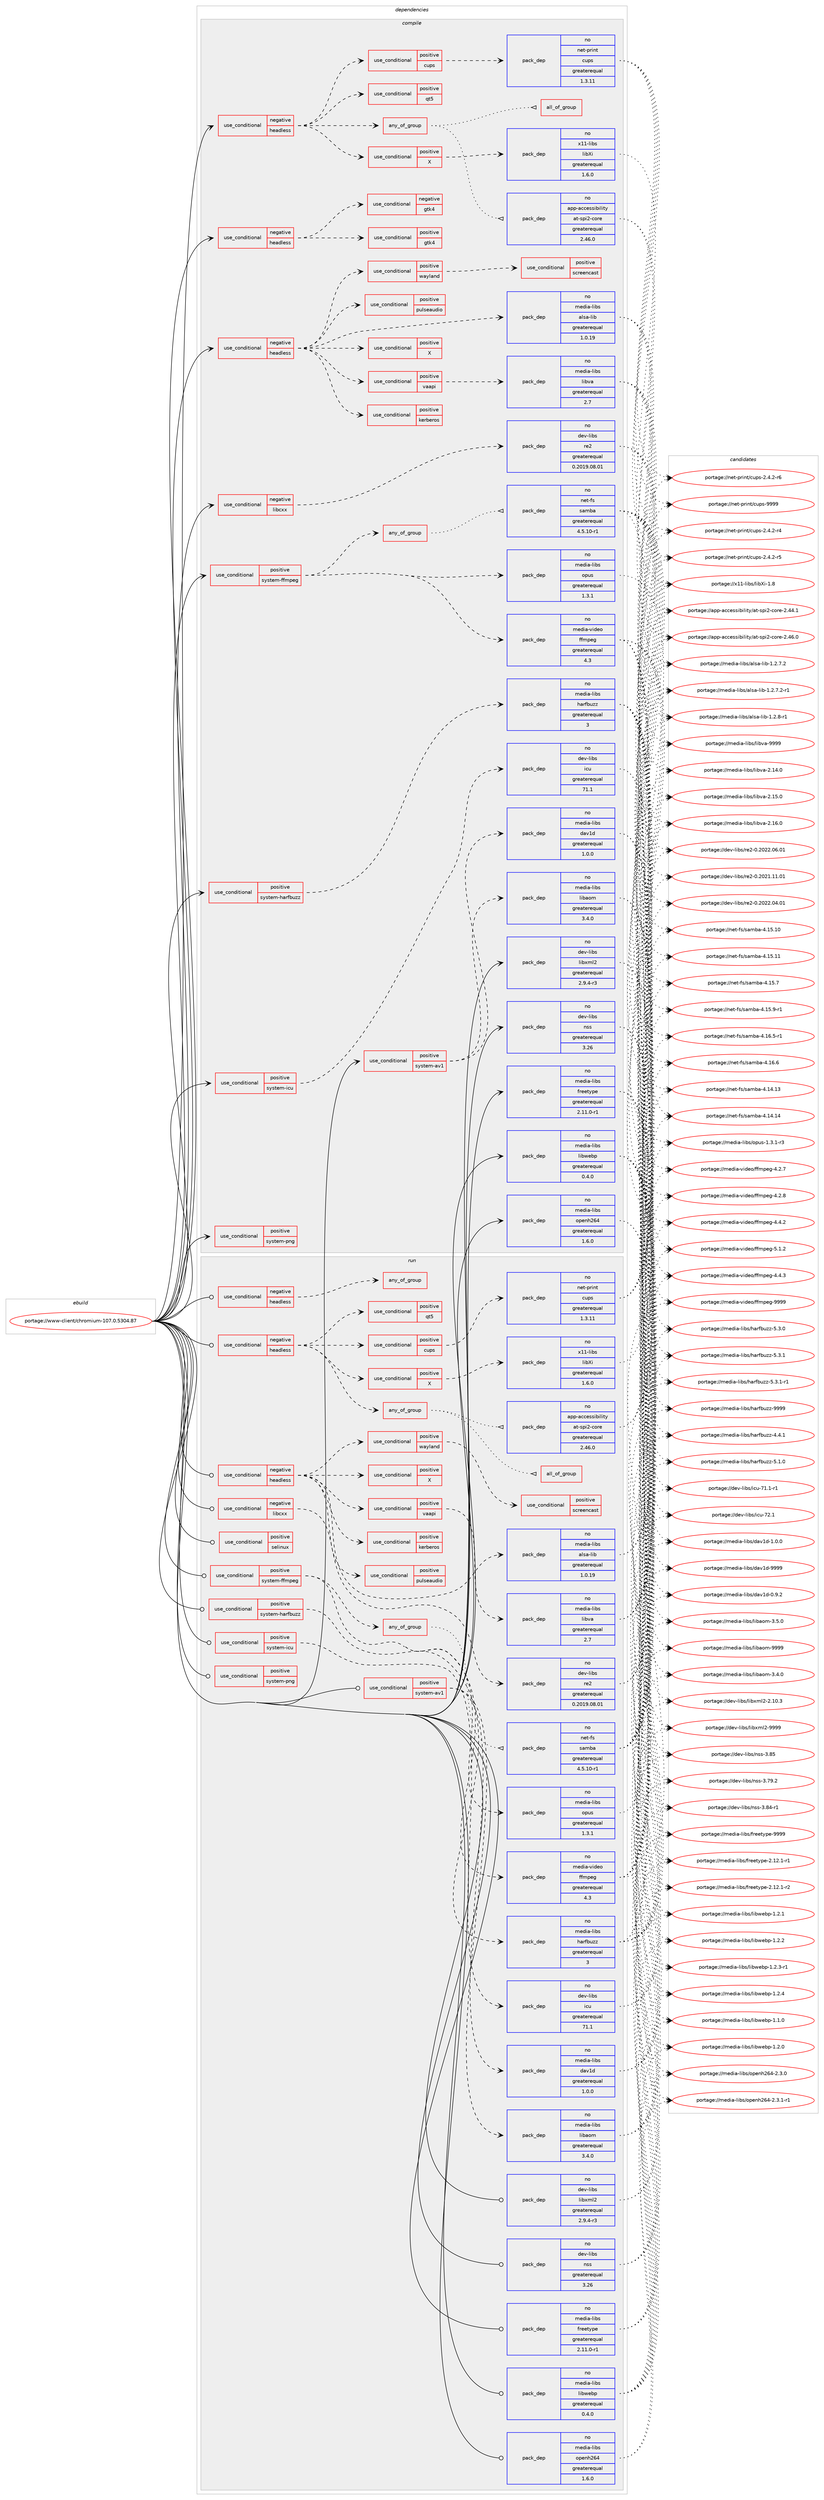 digraph prolog {

# *************
# Graph options
# *************

newrank=true;
concentrate=true;
compound=true;
graph [rankdir=LR,fontname=Helvetica,fontsize=10,ranksep=1.5];#, ranksep=2.5, nodesep=0.2];
edge  [arrowhead=vee];
node  [fontname=Helvetica,fontsize=10];

# **********
# The ebuild
# **********

subgraph cluster_leftcol {
color=gray;
rank=same;
label=<<i>ebuild</i>>;
id [label="portage://www-client/chromium-107.0.5304.87", color=red, width=4, href="../www-client/chromium-107.0.5304.87.svg"];
}

# ****************
# The dependencies
# ****************

subgraph cluster_midcol {
color=gray;
label=<<i>dependencies</i>>;
subgraph cluster_compile {
fillcolor="#eeeeee";
style=filled;
label=<<i>compile</i>>;
subgraph cond232 {
dependency627 [label=<<TABLE BORDER="0" CELLBORDER="1" CELLSPACING="0" CELLPADDING="4"><TR><TD ROWSPAN="3" CELLPADDING="10">use_conditional</TD></TR><TR><TD>negative</TD></TR><TR><TD>headless</TD></TR></TABLE>>, shape=none, color=red];
subgraph cond233 {
dependency628 [label=<<TABLE BORDER="0" CELLBORDER="1" CELLSPACING="0" CELLPADDING="4"><TR><TD ROWSPAN="3" CELLPADDING="10">use_conditional</TD></TR><TR><TD>positive</TD></TR><TR><TD>X</TD></TR></TABLE>>, shape=none, color=red];
# *** BEGIN UNKNOWN DEPENDENCY TYPE (TODO) ***
# dependency628 -> package_dependency(portage://www-client/chromium-107.0.5304.87,install,no,x11-libs,libXcomposite,none,[,,],any_same_slot,[])
# *** END UNKNOWN DEPENDENCY TYPE (TODO) ***

# *** BEGIN UNKNOWN DEPENDENCY TYPE (TODO) ***
# dependency628 -> package_dependency(portage://www-client/chromium-107.0.5304.87,install,no,x11-libs,libXcursor,none,[,,],any_same_slot,[])
# *** END UNKNOWN DEPENDENCY TYPE (TODO) ***

# *** BEGIN UNKNOWN DEPENDENCY TYPE (TODO) ***
# dependency628 -> package_dependency(portage://www-client/chromium-107.0.5304.87,install,no,x11-libs,libXdamage,none,[,,],any_same_slot,[])
# *** END UNKNOWN DEPENDENCY TYPE (TODO) ***

# *** BEGIN UNKNOWN DEPENDENCY TYPE (TODO) ***
# dependency628 -> package_dependency(portage://www-client/chromium-107.0.5304.87,install,no,x11-libs,libXfixes,none,[,,],any_same_slot,[])
# *** END UNKNOWN DEPENDENCY TYPE (TODO) ***

subgraph pack348 {
dependency629 [label=<<TABLE BORDER="0" CELLBORDER="1" CELLSPACING="0" CELLPADDING="4" WIDTH="220"><TR><TD ROWSPAN="6" CELLPADDING="30">pack_dep</TD></TR><TR><TD WIDTH="110">no</TD></TR><TR><TD>x11-libs</TD></TR><TR><TD>libXi</TD></TR><TR><TD>greaterequal</TD></TR><TR><TD>1.6.0</TD></TR></TABLE>>, shape=none, color=blue];
}
dependency628:e -> dependency629:w [weight=20,style="dashed",arrowhead="vee"];
# *** BEGIN UNKNOWN DEPENDENCY TYPE (TODO) ***
# dependency628 -> package_dependency(portage://www-client/chromium-107.0.5304.87,install,no,x11-libs,libXrandr,none,[,,],any_same_slot,[])
# *** END UNKNOWN DEPENDENCY TYPE (TODO) ***

# *** BEGIN UNKNOWN DEPENDENCY TYPE (TODO) ***
# dependency628 -> package_dependency(portage://www-client/chromium-107.0.5304.87,install,no,x11-libs,libXrender,none,[,,],any_same_slot,[])
# *** END UNKNOWN DEPENDENCY TYPE (TODO) ***

# *** BEGIN UNKNOWN DEPENDENCY TYPE (TODO) ***
# dependency628 -> package_dependency(portage://www-client/chromium-107.0.5304.87,install,no,x11-libs,libXtst,none,[,,],any_same_slot,[])
# *** END UNKNOWN DEPENDENCY TYPE (TODO) ***

# *** BEGIN UNKNOWN DEPENDENCY TYPE (TODO) ***
# dependency628 -> package_dependency(portage://www-client/chromium-107.0.5304.87,install,no,x11-libs,libxshmfence,none,[,,],any_same_slot,[])
# *** END UNKNOWN DEPENDENCY TYPE (TODO) ***

}
dependency627:e -> dependency628:w [weight=20,style="dashed",arrowhead="vee"];
subgraph any49 {
dependency630 [label=<<TABLE BORDER="0" CELLBORDER="1" CELLSPACING="0" CELLPADDING="4"><TR><TD CELLPADDING="10">any_of_group</TD></TR></TABLE>>, shape=none, color=red];subgraph pack349 {
dependency631 [label=<<TABLE BORDER="0" CELLBORDER="1" CELLSPACING="0" CELLPADDING="4" WIDTH="220"><TR><TD ROWSPAN="6" CELLPADDING="30">pack_dep</TD></TR><TR><TD WIDTH="110">no</TD></TR><TR><TD>app-accessibility</TD></TR><TR><TD>at-spi2-core</TD></TR><TR><TD>greaterequal</TD></TR><TR><TD>2.46.0</TD></TR></TABLE>>, shape=none, color=blue];
}
dependency630:e -> dependency631:w [weight=20,style="dotted",arrowhead="oinv"];
subgraph all1 {
dependency632 [label=<<TABLE BORDER="0" CELLBORDER="1" CELLSPACING="0" CELLPADDING="4"><TR><TD CELLPADDING="10">all_of_group</TD></TR></TABLE>>, shape=none, color=red];# *** BEGIN UNKNOWN DEPENDENCY TYPE (TODO) ***
# dependency632 -> package_dependency(portage://www-client/chromium-107.0.5304.87,install,no,app-accessibility,at-spi2-atk,none,[,,],[],[])
# *** END UNKNOWN DEPENDENCY TYPE (TODO) ***

# *** BEGIN UNKNOWN DEPENDENCY TYPE (TODO) ***
# dependency632 -> package_dependency(portage://www-client/chromium-107.0.5304.87,install,no,dev-libs,atk,none,[,,],[],[])
# *** END UNKNOWN DEPENDENCY TYPE (TODO) ***

}
dependency630:e -> dependency632:w [weight=20,style="dotted",arrowhead="oinv"];
}
dependency627:e -> dependency630:w [weight=20,style="dashed",arrowhead="vee"];
# *** BEGIN UNKNOWN DEPENDENCY TYPE (TODO) ***
# dependency627 -> package_dependency(portage://www-client/chromium-107.0.5304.87,install,no,media-libs,mesa,none,[,,],any_same_slot,[use(optenable(X),none),use(optenable(wayland),none)])
# *** END UNKNOWN DEPENDENCY TYPE (TODO) ***

subgraph cond234 {
dependency633 [label=<<TABLE BORDER="0" CELLBORDER="1" CELLSPACING="0" CELLPADDING="4"><TR><TD ROWSPAN="3" CELLPADDING="10">use_conditional</TD></TR><TR><TD>positive</TD></TR><TR><TD>cups</TD></TR></TABLE>>, shape=none, color=red];
subgraph pack350 {
dependency634 [label=<<TABLE BORDER="0" CELLBORDER="1" CELLSPACING="0" CELLPADDING="4" WIDTH="220"><TR><TD ROWSPAN="6" CELLPADDING="30">pack_dep</TD></TR><TR><TD WIDTH="110">no</TD></TR><TR><TD>net-print</TD></TR><TR><TD>cups</TD></TR><TR><TD>greaterequal</TD></TR><TR><TD>1.3.11</TD></TR></TABLE>>, shape=none, color=blue];
}
dependency633:e -> dependency634:w [weight=20,style="dashed",arrowhead="vee"];
}
dependency627:e -> dependency633:w [weight=20,style="dashed",arrowhead="vee"];
# *** BEGIN UNKNOWN DEPENDENCY TYPE (TODO) ***
# dependency627 -> package_dependency(portage://www-client/chromium-107.0.5304.87,install,no,virtual,udev,none,[,,],[],[])
# *** END UNKNOWN DEPENDENCY TYPE (TODO) ***

# *** BEGIN UNKNOWN DEPENDENCY TYPE (TODO) ***
# dependency627 -> package_dependency(portage://www-client/chromium-107.0.5304.87,install,no,x11-libs,cairo,none,[,,],any_same_slot,[])
# *** END UNKNOWN DEPENDENCY TYPE (TODO) ***

# *** BEGIN UNKNOWN DEPENDENCY TYPE (TODO) ***
# dependency627 -> package_dependency(portage://www-client/chromium-107.0.5304.87,install,no,x11-libs,gdk-pixbuf,none,[,,],[slot(2)],[])
# *** END UNKNOWN DEPENDENCY TYPE (TODO) ***

# *** BEGIN UNKNOWN DEPENDENCY TYPE (TODO) ***
# dependency627 -> package_dependency(portage://www-client/chromium-107.0.5304.87,install,no,x11-libs,pango,none,[,,],any_same_slot,[])
# *** END UNKNOWN DEPENDENCY TYPE (TODO) ***

subgraph cond235 {
dependency635 [label=<<TABLE BORDER="0" CELLBORDER="1" CELLSPACING="0" CELLPADDING="4"><TR><TD ROWSPAN="3" CELLPADDING="10">use_conditional</TD></TR><TR><TD>positive</TD></TR><TR><TD>qt5</TD></TR></TABLE>>, shape=none, color=red];
# *** BEGIN UNKNOWN DEPENDENCY TYPE (TODO) ***
# dependency635 -> package_dependency(portage://www-client/chromium-107.0.5304.87,install,no,dev-qt,qtcore,none,[,,],[slot(5)],[])
# *** END UNKNOWN DEPENDENCY TYPE (TODO) ***

# *** BEGIN UNKNOWN DEPENDENCY TYPE (TODO) ***
# dependency635 -> package_dependency(portage://www-client/chromium-107.0.5304.87,install,no,dev-qt,qtwidgets,none,[,,],[slot(5)],[])
# *** END UNKNOWN DEPENDENCY TYPE (TODO) ***

}
dependency627:e -> dependency635:w [weight=20,style="dashed",arrowhead="vee"];
}
id:e -> dependency627:w [weight=20,style="solid",arrowhead="vee"];
subgraph cond236 {
dependency636 [label=<<TABLE BORDER="0" CELLBORDER="1" CELLSPACING="0" CELLPADDING="4"><TR><TD ROWSPAN="3" CELLPADDING="10">use_conditional</TD></TR><TR><TD>negative</TD></TR><TR><TD>headless</TD></TR></TABLE>>, shape=none, color=red];
subgraph cond237 {
dependency637 [label=<<TABLE BORDER="0" CELLBORDER="1" CELLSPACING="0" CELLPADDING="4"><TR><TD ROWSPAN="3" CELLPADDING="10">use_conditional</TD></TR><TR><TD>positive</TD></TR><TR><TD>gtk4</TD></TR></TABLE>>, shape=none, color=red];
# *** BEGIN UNKNOWN DEPENDENCY TYPE (TODO) ***
# dependency637 -> package_dependency(portage://www-client/chromium-107.0.5304.87,install,no,gui-libs,gtk,none,[,,],[slot(4)],[use(optenable(X),none),use(optenable(wayland),none)])
# *** END UNKNOWN DEPENDENCY TYPE (TODO) ***

}
dependency636:e -> dependency637:w [weight=20,style="dashed",arrowhead="vee"];
subgraph cond238 {
dependency638 [label=<<TABLE BORDER="0" CELLBORDER="1" CELLSPACING="0" CELLPADDING="4"><TR><TD ROWSPAN="3" CELLPADDING="10">use_conditional</TD></TR><TR><TD>negative</TD></TR><TR><TD>gtk4</TD></TR></TABLE>>, shape=none, color=red];
# *** BEGIN UNKNOWN DEPENDENCY TYPE (TODO) ***
# dependency638 -> package_dependency(portage://www-client/chromium-107.0.5304.87,install,no,x11-libs,gtk+,none,[,,],[slot(3)],[use(optenable(X),none),use(optenable(wayland),none)])
# *** END UNKNOWN DEPENDENCY TYPE (TODO) ***

}
dependency636:e -> dependency638:w [weight=20,style="dashed",arrowhead="vee"];
}
id:e -> dependency636:w [weight=20,style="solid",arrowhead="vee"];
subgraph cond239 {
dependency639 [label=<<TABLE BORDER="0" CELLBORDER="1" CELLSPACING="0" CELLPADDING="4"><TR><TD ROWSPAN="3" CELLPADDING="10">use_conditional</TD></TR><TR><TD>negative</TD></TR><TR><TD>headless</TD></TR></TABLE>>, shape=none, color=red];
# *** BEGIN UNKNOWN DEPENDENCY TYPE (TODO) ***
# dependency639 -> package_dependency(portage://www-client/chromium-107.0.5304.87,install,no,dev-libs,glib,none,[,,],[slot(2)],[])
# *** END UNKNOWN DEPENDENCY TYPE (TODO) ***

subgraph pack351 {
dependency640 [label=<<TABLE BORDER="0" CELLBORDER="1" CELLSPACING="0" CELLPADDING="4" WIDTH="220"><TR><TD ROWSPAN="6" CELLPADDING="30">pack_dep</TD></TR><TR><TD WIDTH="110">no</TD></TR><TR><TD>media-libs</TD></TR><TR><TD>alsa-lib</TD></TR><TR><TD>greaterequal</TD></TR><TR><TD>1.0.19</TD></TR></TABLE>>, shape=none, color=blue];
}
dependency639:e -> dependency640:w [weight=20,style="dashed",arrowhead="vee"];
subgraph cond240 {
dependency641 [label=<<TABLE BORDER="0" CELLBORDER="1" CELLSPACING="0" CELLPADDING="4"><TR><TD ROWSPAN="3" CELLPADDING="10">use_conditional</TD></TR><TR><TD>positive</TD></TR><TR><TD>pulseaudio</TD></TR></TABLE>>, shape=none, color=red];
# *** BEGIN UNKNOWN DEPENDENCY TYPE (TODO) ***
# dependency641 -> package_dependency(portage://www-client/chromium-107.0.5304.87,install,no,media-sound,pulseaudio,none,[,,],any_same_slot,[])
# *** END UNKNOWN DEPENDENCY TYPE (TODO) ***

}
dependency639:e -> dependency641:w [weight=20,style="dashed",arrowhead="vee"];
# *** BEGIN UNKNOWN DEPENDENCY TYPE (TODO) ***
# dependency639 -> package_dependency(portage://www-client/chromium-107.0.5304.87,install,no,sys-apps,pciutils,none,[,,],any_same_slot,[])
# *** END UNKNOWN DEPENDENCY TYPE (TODO) ***

subgraph cond241 {
dependency642 [label=<<TABLE BORDER="0" CELLBORDER="1" CELLSPACING="0" CELLPADDING="4"><TR><TD ROWSPAN="3" CELLPADDING="10">use_conditional</TD></TR><TR><TD>positive</TD></TR><TR><TD>kerberos</TD></TR></TABLE>>, shape=none, color=red];
# *** BEGIN UNKNOWN DEPENDENCY TYPE (TODO) ***
# dependency642 -> package_dependency(portage://www-client/chromium-107.0.5304.87,install,no,virtual,krb5,none,[,,],[],[])
# *** END UNKNOWN DEPENDENCY TYPE (TODO) ***

}
dependency639:e -> dependency642:w [weight=20,style="dashed",arrowhead="vee"];
subgraph cond242 {
dependency643 [label=<<TABLE BORDER="0" CELLBORDER="1" CELLSPACING="0" CELLPADDING="4"><TR><TD ROWSPAN="3" CELLPADDING="10">use_conditional</TD></TR><TR><TD>positive</TD></TR><TR><TD>vaapi</TD></TR></TABLE>>, shape=none, color=red];
subgraph pack352 {
dependency644 [label=<<TABLE BORDER="0" CELLBORDER="1" CELLSPACING="0" CELLPADDING="4" WIDTH="220"><TR><TD ROWSPAN="6" CELLPADDING="30">pack_dep</TD></TR><TR><TD WIDTH="110">no</TD></TR><TR><TD>media-libs</TD></TR><TR><TD>libva</TD></TR><TR><TD>greaterequal</TD></TR><TR><TD>2.7</TD></TR></TABLE>>, shape=none, color=blue];
}
dependency643:e -> dependency644:w [weight=20,style="dashed",arrowhead="vee"];
}
dependency639:e -> dependency643:w [weight=20,style="dashed",arrowhead="vee"];
subgraph cond243 {
dependency645 [label=<<TABLE BORDER="0" CELLBORDER="1" CELLSPACING="0" CELLPADDING="4"><TR><TD ROWSPAN="3" CELLPADDING="10">use_conditional</TD></TR><TR><TD>positive</TD></TR><TR><TD>X</TD></TR></TABLE>>, shape=none, color=red];
# *** BEGIN UNKNOWN DEPENDENCY TYPE (TODO) ***
# dependency645 -> package_dependency(portage://www-client/chromium-107.0.5304.87,install,no,x11-libs,libX11,none,[,,],any_same_slot,[])
# *** END UNKNOWN DEPENDENCY TYPE (TODO) ***

# *** BEGIN UNKNOWN DEPENDENCY TYPE (TODO) ***
# dependency645 -> package_dependency(portage://www-client/chromium-107.0.5304.87,install,no,x11-libs,libXext,none,[,,],any_same_slot,[])
# *** END UNKNOWN DEPENDENCY TYPE (TODO) ***

# *** BEGIN UNKNOWN DEPENDENCY TYPE (TODO) ***
# dependency645 -> package_dependency(portage://www-client/chromium-107.0.5304.87,install,no,x11-libs,libxcb,none,[,,],any_same_slot,[])
# *** END UNKNOWN DEPENDENCY TYPE (TODO) ***

}
dependency639:e -> dependency645:w [weight=20,style="dashed",arrowhead="vee"];
# *** BEGIN UNKNOWN DEPENDENCY TYPE (TODO) ***
# dependency639 -> package_dependency(portage://www-client/chromium-107.0.5304.87,install,no,x11-libs,libxkbcommon,none,[,,],any_same_slot,[])
# *** END UNKNOWN DEPENDENCY TYPE (TODO) ***

subgraph cond244 {
dependency646 [label=<<TABLE BORDER="0" CELLBORDER="1" CELLSPACING="0" CELLPADDING="4"><TR><TD ROWSPAN="3" CELLPADDING="10">use_conditional</TD></TR><TR><TD>positive</TD></TR><TR><TD>wayland</TD></TR></TABLE>>, shape=none, color=red];
# *** BEGIN UNKNOWN DEPENDENCY TYPE (TODO) ***
# dependency646 -> package_dependency(portage://www-client/chromium-107.0.5304.87,install,no,dev-libs,wayland,none,[,,],any_same_slot,[])
# *** END UNKNOWN DEPENDENCY TYPE (TODO) ***

subgraph cond245 {
dependency647 [label=<<TABLE BORDER="0" CELLBORDER="1" CELLSPACING="0" CELLPADDING="4"><TR><TD ROWSPAN="3" CELLPADDING="10">use_conditional</TD></TR><TR><TD>positive</TD></TR><TR><TD>screencast</TD></TR></TABLE>>, shape=none, color=red];
# *** BEGIN UNKNOWN DEPENDENCY TYPE (TODO) ***
# dependency647 -> package_dependency(portage://www-client/chromium-107.0.5304.87,install,no,media-video,pipewire,none,[,,],any_same_slot,[])
# *** END UNKNOWN DEPENDENCY TYPE (TODO) ***

}
dependency646:e -> dependency647:w [weight=20,style="dashed",arrowhead="vee"];
}
dependency639:e -> dependency646:w [weight=20,style="dashed",arrowhead="vee"];
}
id:e -> dependency639:w [weight=20,style="solid",arrowhead="vee"];
subgraph cond246 {
dependency648 [label=<<TABLE BORDER="0" CELLBORDER="1" CELLSPACING="0" CELLPADDING="4"><TR><TD ROWSPAN="3" CELLPADDING="10">use_conditional</TD></TR><TR><TD>negative</TD></TR><TR><TD>libcxx</TD></TR></TABLE>>, shape=none, color=red];
subgraph pack353 {
dependency649 [label=<<TABLE BORDER="0" CELLBORDER="1" CELLSPACING="0" CELLPADDING="4" WIDTH="220"><TR><TD ROWSPAN="6" CELLPADDING="30">pack_dep</TD></TR><TR><TD WIDTH="110">no</TD></TR><TR><TD>dev-libs</TD></TR><TR><TD>re2</TD></TR><TR><TD>greaterequal</TD></TR><TR><TD>0.2019.08.01</TD></TR></TABLE>>, shape=none, color=blue];
}
dependency648:e -> dependency649:w [weight=20,style="dashed",arrowhead="vee"];
}
id:e -> dependency648:w [weight=20,style="solid",arrowhead="vee"];
subgraph cond247 {
dependency650 [label=<<TABLE BORDER="0" CELLBORDER="1" CELLSPACING="0" CELLPADDING="4"><TR><TD ROWSPAN="3" CELLPADDING="10">use_conditional</TD></TR><TR><TD>positive</TD></TR><TR><TD>system-av1</TD></TR></TABLE>>, shape=none, color=red];
subgraph pack354 {
dependency651 [label=<<TABLE BORDER="0" CELLBORDER="1" CELLSPACING="0" CELLPADDING="4" WIDTH="220"><TR><TD ROWSPAN="6" CELLPADDING="30">pack_dep</TD></TR><TR><TD WIDTH="110">no</TD></TR><TR><TD>media-libs</TD></TR><TR><TD>dav1d</TD></TR><TR><TD>greaterequal</TD></TR><TR><TD>1.0.0</TD></TR></TABLE>>, shape=none, color=blue];
}
dependency650:e -> dependency651:w [weight=20,style="dashed",arrowhead="vee"];
subgraph pack355 {
dependency652 [label=<<TABLE BORDER="0" CELLBORDER="1" CELLSPACING="0" CELLPADDING="4" WIDTH="220"><TR><TD ROWSPAN="6" CELLPADDING="30">pack_dep</TD></TR><TR><TD WIDTH="110">no</TD></TR><TR><TD>media-libs</TD></TR><TR><TD>libaom</TD></TR><TR><TD>greaterequal</TD></TR><TR><TD>3.4.0</TD></TR></TABLE>>, shape=none, color=blue];
}
dependency650:e -> dependency652:w [weight=20,style="dashed",arrowhead="vee"];
}
id:e -> dependency650:w [weight=20,style="solid",arrowhead="vee"];
subgraph cond248 {
dependency653 [label=<<TABLE BORDER="0" CELLBORDER="1" CELLSPACING="0" CELLPADDING="4"><TR><TD ROWSPAN="3" CELLPADDING="10">use_conditional</TD></TR><TR><TD>positive</TD></TR><TR><TD>system-ffmpeg</TD></TR></TABLE>>, shape=none, color=red];
subgraph pack356 {
dependency654 [label=<<TABLE BORDER="0" CELLBORDER="1" CELLSPACING="0" CELLPADDING="4" WIDTH="220"><TR><TD ROWSPAN="6" CELLPADDING="30">pack_dep</TD></TR><TR><TD WIDTH="110">no</TD></TR><TR><TD>media-video</TD></TR><TR><TD>ffmpeg</TD></TR><TR><TD>greaterequal</TD></TR><TR><TD>4.3</TD></TR></TABLE>>, shape=none, color=blue];
}
dependency653:e -> dependency654:w [weight=20,style="dashed",arrowhead="vee"];
subgraph any50 {
dependency655 [label=<<TABLE BORDER="0" CELLBORDER="1" CELLSPACING="0" CELLPADDING="4"><TR><TD CELLPADDING="10">any_of_group</TD></TR></TABLE>>, shape=none, color=red];# *** BEGIN UNKNOWN DEPENDENCY TYPE (TODO) ***
# dependency655 -> package_dependency(portage://www-client/chromium-107.0.5304.87,install,no,media-video,ffmpeg,none,[,,],[],[use(disable(samba),none)])
# *** END UNKNOWN DEPENDENCY TYPE (TODO) ***

subgraph pack357 {
dependency656 [label=<<TABLE BORDER="0" CELLBORDER="1" CELLSPACING="0" CELLPADDING="4" WIDTH="220"><TR><TD ROWSPAN="6" CELLPADDING="30">pack_dep</TD></TR><TR><TD WIDTH="110">no</TD></TR><TR><TD>net-fs</TD></TR><TR><TD>samba</TD></TR><TR><TD>greaterequal</TD></TR><TR><TD>4.5.10-r1</TD></TR></TABLE>>, shape=none, color=blue];
}
dependency655:e -> dependency656:w [weight=20,style="dotted",arrowhead="oinv"];
}
dependency653:e -> dependency655:w [weight=20,style="dashed",arrowhead="vee"];
subgraph pack358 {
dependency657 [label=<<TABLE BORDER="0" CELLBORDER="1" CELLSPACING="0" CELLPADDING="4" WIDTH="220"><TR><TD ROWSPAN="6" CELLPADDING="30">pack_dep</TD></TR><TR><TD WIDTH="110">no</TD></TR><TR><TD>media-libs</TD></TR><TR><TD>opus</TD></TR><TR><TD>greaterequal</TD></TR><TR><TD>1.3.1</TD></TR></TABLE>>, shape=none, color=blue];
}
dependency653:e -> dependency657:w [weight=20,style="dashed",arrowhead="vee"];
}
id:e -> dependency653:w [weight=20,style="solid",arrowhead="vee"];
subgraph cond249 {
dependency658 [label=<<TABLE BORDER="0" CELLBORDER="1" CELLSPACING="0" CELLPADDING="4"><TR><TD ROWSPAN="3" CELLPADDING="10">use_conditional</TD></TR><TR><TD>positive</TD></TR><TR><TD>system-harfbuzz</TD></TR></TABLE>>, shape=none, color=red];
subgraph pack359 {
dependency659 [label=<<TABLE BORDER="0" CELLBORDER="1" CELLSPACING="0" CELLPADDING="4" WIDTH="220"><TR><TD ROWSPAN="6" CELLPADDING="30">pack_dep</TD></TR><TR><TD WIDTH="110">no</TD></TR><TR><TD>media-libs</TD></TR><TR><TD>harfbuzz</TD></TR><TR><TD>greaterequal</TD></TR><TR><TD>3</TD></TR></TABLE>>, shape=none, color=blue];
}
dependency658:e -> dependency659:w [weight=20,style="dashed",arrowhead="vee"];
}
id:e -> dependency658:w [weight=20,style="solid",arrowhead="vee"];
subgraph cond250 {
dependency660 [label=<<TABLE BORDER="0" CELLBORDER="1" CELLSPACING="0" CELLPADDING="4"><TR><TD ROWSPAN="3" CELLPADDING="10">use_conditional</TD></TR><TR><TD>positive</TD></TR><TR><TD>system-icu</TD></TR></TABLE>>, shape=none, color=red];
subgraph pack360 {
dependency661 [label=<<TABLE BORDER="0" CELLBORDER="1" CELLSPACING="0" CELLPADDING="4" WIDTH="220"><TR><TD ROWSPAN="6" CELLPADDING="30">pack_dep</TD></TR><TR><TD WIDTH="110">no</TD></TR><TR><TD>dev-libs</TD></TR><TR><TD>icu</TD></TR><TR><TD>greaterequal</TD></TR><TR><TD>71.1</TD></TR></TABLE>>, shape=none, color=blue];
}
dependency660:e -> dependency661:w [weight=20,style="dashed",arrowhead="vee"];
}
id:e -> dependency660:w [weight=20,style="solid",arrowhead="vee"];
subgraph cond251 {
dependency662 [label=<<TABLE BORDER="0" CELLBORDER="1" CELLSPACING="0" CELLPADDING="4"><TR><TD ROWSPAN="3" CELLPADDING="10">use_conditional</TD></TR><TR><TD>positive</TD></TR><TR><TD>system-png</TD></TR></TABLE>>, shape=none, color=red];
# *** BEGIN UNKNOWN DEPENDENCY TYPE (TODO) ***
# dependency662 -> package_dependency(portage://www-client/chromium-107.0.5304.87,install,no,media-libs,libpng,none,[,,],any_same_slot,[use(disable(apng),negative)])
# *** END UNKNOWN DEPENDENCY TYPE (TODO) ***

}
id:e -> dependency662:w [weight=20,style="solid",arrowhead="vee"];
# *** BEGIN UNKNOWN DEPENDENCY TYPE (TODO) ***
# id -> package_dependency(portage://www-client/chromium-107.0.5304.87,install,no,app-arch,bzip2,none,[,,],any_same_slot,[])
# *** END UNKNOWN DEPENDENCY TYPE (TODO) ***

# *** BEGIN UNKNOWN DEPENDENCY TYPE (TODO) ***
# id -> package_dependency(portage://www-client/chromium-107.0.5304.87,install,no,dev-libs,expat,none,[,,],any_same_slot,[])
# *** END UNKNOWN DEPENDENCY TYPE (TODO) ***

subgraph pack361 {
dependency663 [label=<<TABLE BORDER="0" CELLBORDER="1" CELLSPACING="0" CELLPADDING="4" WIDTH="220"><TR><TD ROWSPAN="6" CELLPADDING="30">pack_dep</TD></TR><TR><TD WIDTH="110">no</TD></TR><TR><TD>dev-libs</TD></TR><TR><TD>libxml2</TD></TR><TR><TD>greaterequal</TD></TR><TR><TD>2.9.4-r3</TD></TR></TABLE>>, shape=none, color=blue];
}
id:e -> dependency663:w [weight=20,style="solid",arrowhead="vee"];
# *** BEGIN UNKNOWN DEPENDENCY TYPE (TODO) ***
# id -> package_dependency(portage://www-client/chromium-107.0.5304.87,install,no,dev-libs,libxslt,none,[,,],any_same_slot,[])
# *** END UNKNOWN DEPENDENCY TYPE (TODO) ***

# *** BEGIN UNKNOWN DEPENDENCY TYPE (TODO) ***
# id -> package_dependency(portage://www-client/chromium-107.0.5304.87,install,no,dev-libs,nspr,none,[,,],any_same_slot,[])
# *** END UNKNOWN DEPENDENCY TYPE (TODO) ***

subgraph pack362 {
dependency664 [label=<<TABLE BORDER="0" CELLBORDER="1" CELLSPACING="0" CELLPADDING="4" WIDTH="220"><TR><TD ROWSPAN="6" CELLPADDING="30">pack_dep</TD></TR><TR><TD WIDTH="110">no</TD></TR><TR><TD>dev-libs</TD></TR><TR><TD>nss</TD></TR><TR><TD>greaterequal</TD></TR><TR><TD>3.26</TD></TR></TABLE>>, shape=none, color=blue];
}
id:e -> dependency664:w [weight=20,style="solid",arrowhead="vee"];
# *** BEGIN UNKNOWN DEPENDENCY TYPE (TODO) ***
# id -> package_dependency(portage://www-client/chromium-107.0.5304.87,install,no,media-libs,flac,none,[,,],any_same_slot,[])
# *** END UNKNOWN DEPENDENCY TYPE (TODO) ***

# *** BEGIN UNKNOWN DEPENDENCY TYPE (TODO) ***
# id -> package_dependency(portage://www-client/chromium-107.0.5304.87,install,no,media-libs,fontconfig,none,[,,],any_same_slot,[])
# *** END UNKNOWN DEPENDENCY TYPE (TODO) ***

subgraph pack363 {
dependency665 [label=<<TABLE BORDER="0" CELLBORDER="1" CELLSPACING="0" CELLPADDING="4" WIDTH="220"><TR><TD ROWSPAN="6" CELLPADDING="30">pack_dep</TD></TR><TR><TD WIDTH="110">no</TD></TR><TR><TD>media-libs</TD></TR><TR><TD>freetype</TD></TR><TR><TD>greaterequal</TD></TR><TR><TD>2.11.0-r1</TD></TR></TABLE>>, shape=none, color=blue];
}
id:e -> dependency665:w [weight=20,style="solid",arrowhead="vee"];
# *** BEGIN UNKNOWN DEPENDENCY TYPE (TODO) ***
# id -> package_dependency(portage://www-client/chromium-107.0.5304.87,install,no,media-libs,libjpeg-turbo,none,[,,],any_same_slot,[])
# *** END UNKNOWN DEPENDENCY TYPE (TODO) ***

subgraph pack364 {
dependency666 [label=<<TABLE BORDER="0" CELLBORDER="1" CELLSPACING="0" CELLPADDING="4" WIDTH="220"><TR><TD ROWSPAN="6" CELLPADDING="30">pack_dep</TD></TR><TR><TD WIDTH="110">no</TD></TR><TR><TD>media-libs</TD></TR><TR><TD>libwebp</TD></TR><TR><TD>greaterequal</TD></TR><TR><TD>0.4.0</TD></TR></TABLE>>, shape=none, color=blue];
}
id:e -> dependency666:w [weight=20,style="solid",arrowhead="vee"];
# *** BEGIN UNKNOWN DEPENDENCY TYPE (TODO) ***
# id -> package_dependency(portage://www-client/chromium-107.0.5304.87,install,no,media-libs,mesa,none,[,,],any_same_slot,[use(enable(gbm),positive)])
# *** END UNKNOWN DEPENDENCY TYPE (TODO) ***

subgraph pack365 {
dependency667 [label=<<TABLE BORDER="0" CELLBORDER="1" CELLSPACING="0" CELLPADDING="4" WIDTH="220"><TR><TD ROWSPAN="6" CELLPADDING="30">pack_dep</TD></TR><TR><TD WIDTH="110">no</TD></TR><TR><TD>media-libs</TD></TR><TR><TD>openh264</TD></TR><TR><TD>greaterequal</TD></TR><TR><TD>1.6.0</TD></TR></TABLE>>, shape=none, color=blue];
}
id:e -> dependency667:w [weight=20,style="solid",arrowhead="vee"];
# *** BEGIN UNKNOWN DEPENDENCY TYPE (TODO) ***
# id -> package_dependency(portage://www-client/chromium-107.0.5304.87,install,no,net-misc,curl,none,[,,],[],[use(enable(ssl),none)])
# *** END UNKNOWN DEPENDENCY TYPE (TODO) ***

# *** BEGIN UNKNOWN DEPENDENCY TYPE (TODO) ***
# id -> package_dependency(portage://www-client/chromium-107.0.5304.87,install,no,sys-apps,dbus,none,[,,],any_same_slot,[])
# *** END UNKNOWN DEPENDENCY TYPE (TODO) ***

# *** BEGIN UNKNOWN DEPENDENCY TYPE (TODO) ***
# id -> package_dependency(portage://www-client/chromium-107.0.5304.87,install,no,sys-libs,zlib,none,[,,],any_same_slot,[])
# *** END UNKNOWN DEPENDENCY TYPE (TODO) ***

# *** BEGIN UNKNOWN DEPENDENCY TYPE (TODO) ***
# id -> package_dependency(portage://www-client/chromium-107.0.5304.87,install,no,sys-libs,zlib,none,[,,],any_same_slot,[use(enable(minizip),none)])
# *** END UNKNOWN DEPENDENCY TYPE (TODO) ***

# *** BEGIN UNKNOWN DEPENDENCY TYPE (TODO) ***
# id -> package_dependency(portage://www-client/chromium-107.0.5304.87,install,no,x11-libs,libdrm,none,[,,],any_same_slot,[])
# *** END UNKNOWN DEPENDENCY TYPE (TODO) ***

# *** BEGIN UNKNOWN DEPENDENCY TYPE (TODO) ***
# id -> package_dependency(portage://www-client/chromium-107.0.5304.87,install,strong,sys-devel,llvm,none,[,,],[slot(0)],[])
# *** END UNKNOWN DEPENDENCY TYPE (TODO) ***

}
subgraph cluster_compileandrun {
fillcolor="#eeeeee";
style=filled;
label=<<i>compile and run</i>>;
}
subgraph cluster_run {
fillcolor="#eeeeee";
style=filled;
label=<<i>run</i>>;
subgraph cond252 {
dependency668 [label=<<TABLE BORDER="0" CELLBORDER="1" CELLSPACING="0" CELLPADDING="4"><TR><TD ROWSPAN="3" CELLPADDING="10">use_conditional</TD></TR><TR><TD>negative</TD></TR><TR><TD>headless</TD></TR></TABLE>>, shape=none, color=red];
subgraph any51 {
dependency669 [label=<<TABLE BORDER="0" CELLBORDER="1" CELLSPACING="0" CELLPADDING="4"><TR><TD CELLPADDING="10">any_of_group</TD></TR></TABLE>>, shape=none, color=red];# *** BEGIN UNKNOWN DEPENDENCY TYPE (TODO) ***
# dependency669 -> package_dependency(portage://www-client/chromium-107.0.5304.87,run,no,x11-libs,gtk+,none,[,,],[slot(3)],[use(optenable(X),none),use(optenable(wayland),none)])
# *** END UNKNOWN DEPENDENCY TYPE (TODO) ***

# *** BEGIN UNKNOWN DEPENDENCY TYPE (TODO) ***
# dependency669 -> package_dependency(portage://www-client/chromium-107.0.5304.87,run,no,gui-libs,gtk,none,[,,],[slot(4)],[use(optenable(X),none),use(optenable(wayland),none)])
# *** END UNKNOWN DEPENDENCY TYPE (TODO) ***

}
dependency668:e -> dependency669:w [weight=20,style="dashed",arrowhead="vee"];
# *** BEGIN UNKNOWN DEPENDENCY TYPE (TODO) ***
# dependency668 -> package_dependency(portage://www-client/chromium-107.0.5304.87,run,no,x11-misc,xdg-utils,none,[,,],[],[])
# *** END UNKNOWN DEPENDENCY TYPE (TODO) ***

}
id:e -> dependency668:w [weight=20,style="solid",arrowhead="odot"];
subgraph cond253 {
dependency670 [label=<<TABLE BORDER="0" CELLBORDER="1" CELLSPACING="0" CELLPADDING="4"><TR><TD ROWSPAN="3" CELLPADDING="10">use_conditional</TD></TR><TR><TD>negative</TD></TR><TR><TD>headless</TD></TR></TABLE>>, shape=none, color=red];
subgraph cond254 {
dependency671 [label=<<TABLE BORDER="0" CELLBORDER="1" CELLSPACING="0" CELLPADDING="4"><TR><TD ROWSPAN="3" CELLPADDING="10">use_conditional</TD></TR><TR><TD>positive</TD></TR><TR><TD>X</TD></TR></TABLE>>, shape=none, color=red];
# *** BEGIN UNKNOWN DEPENDENCY TYPE (TODO) ***
# dependency671 -> package_dependency(portage://www-client/chromium-107.0.5304.87,run,no,x11-libs,libXcomposite,none,[,,],any_same_slot,[])
# *** END UNKNOWN DEPENDENCY TYPE (TODO) ***

# *** BEGIN UNKNOWN DEPENDENCY TYPE (TODO) ***
# dependency671 -> package_dependency(portage://www-client/chromium-107.0.5304.87,run,no,x11-libs,libXcursor,none,[,,],any_same_slot,[])
# *** END UNKNOWN DEPENDENCY TYPE (TODO) ***

# *** BEGIN UNKNOWN DEPENDENCY TYPE (TODO) ***
# dependency671 -> package_dependency(portage://www-client/chromium-107.0.5304.87,run,no,x11-libs,libXdamage,none,[,,],any_same_slot,[])
# *** END UNKNOWN DEPENDENCY TYPE (TODO) ***

# *** BEGIN UNKNOWN DEPENDENCY TYPE (TODO) ***
# dependency671 -> package_dependency(portage://www-client/chromium-107.0.5304.87,run,no,x11-libs,libXfixes,none,[,,],any_same_slot,[])
# *** END UNKNOWN DEPENDENCY TYPE (TODO) ***

subgraph pack366 {
dependency672 [label=<<TABLE BORDER="0" CELLBORDER="1" CELLSPACING="0" CELLPADDING="4" WIDTH="220"><TR><TD ROWSPAN="6" CELLPADDING="30">pack_dep</TD></TR><TR><TD WIDTH="110">no</TD></TR><TR><TD>x11-libs</TD></TR><TR><TD>libXi</TD></TR><TR><TD>greaterequal</TD></TR><TR><TD>1.6.0</TD></TR></TABLE>>, shape=none, color=blue];
}
dependency671:e -> dependency672:w [weight=20,style="dashed",arrowhead="vee"];
# *** BEGIN UNKNOWN DEPENDENCY TYPE (TODO) ***
# dependency671 -> package_dependency(portage://www-client/chromium-107.0.5304.87,run,no,x11-libs,libXrandr,none,[,,],any_same_slot,[])
# *** END UNKNOWN DEPENDENCY TYPE (TODO) ***

# *** BEGIN UNKNOWN DEPENDENCY TYPE (TODO) ***
# dependency671 -> package_dependency(portage://www-client/chromium-107.0.5304.87,run,no,x11-libs,libXrender,none,[,,],any_same_slot,[])
# *** END UNKNOWN DEPENDENCY TYPE (TODO) ***

# *** BEGIN UNKNOWN DEPENDENCY TYPE (TODO) ***
# dependency671 -> package_dependency(portage://www-client/chromium-107.0.5304.87,run,no,x11-libs,libXtst,none,[,,],any_same_slot,[])
# *** END UNKNOWN DEPENDENCY TYPE (TODO) ***

# *** BEGIN UNKNOWN DEPENDENCY TYPE (TODO) ***
# dependency671 -> package_dependency(portage://www-client/chromium-107.0.5304.87,run,no,x11-libs,libxshmfence,none,[,,],any_same_slot,[])
# *** END UNKNOWN DEPENDENCY TYPE (TODO) ***

}
dependency670:e -> dependency671:w [weight=20,style="dashed",arrowhead="vee"];
subgraph any52 {
dependency673 [label=<<TABLE BORDER="0" CELLBORDER="1" CELLSPACING="0" CELLPADDING="4"><TR><TD CELLPADDING="10">any_of_group</TD></TR></TABLE>>, shape=none, color=red];subgraph pack367 {
dependency674 [label=<<TABLE BORDER="0" CELLBORDER="1" CELLSPACING="0" CELLPADDING="4" WIDTH="220"><TR><TD ROWSPAN="6" CELLPADDING="30">pack_dep</TD></TR><TR><TD WIDTH="110">no</TD></TR><TR><TD>app-accessibility</TD></TR><TR><TD>at-spi2-core</TD></TR><TR><TD>greaterequal</TD></TR><TR><TD>2.46.0</TD></TR></TABLE>>, shape=none, color=blue];
}
dependency673:e -> dependency674:w [weight=20,style="dotted",arrowhead="oinv"];
subgraph all2 {
dependency675 [label=<<TABLE BORDER="0" CELLBORDER="1" CELLSPACING="0" CELLPADDING="4"><TR><TD CELLPADDING="10">all_of_group</TD></TR></TABLE>>, shape=none, color=red];# *** BEGIN UNKNOWN DEPENDENCY TYPE (TODO) ***
# dependency675 -> package_dependency(portage://www-client/chromium-107.0.5304.87,run,no,app-accessibility,at-spi2-atk,none,[,,],[],[])
# *** END UNKNOWN DEPENDENCY TYPE (TODO) ***

# *** BEGIN UNKNOWN DEPENDENCY TYPE (TODO) ***
# dependency675 -> package_dependency(portage://www-client/chromium-107.0.5304.87,run,no,dev-libs,atk,none,[,,],[],[])
# *** END UNKNOWN DEPENDENCY TYPE (TODO) ***

}
dependency673:e -> dependency675:w [weight=20,style="dotted",arrowhead="oinv"];
}
dependency670:e -> dependency673:w [weight=20,style="dashed",arrowhead="vee"];
# *** BEGIN UNKNOWN DEPENDENCY TYPE (TODO) ***
# dependency670 -> package_dependency(portage://www-client/chromium-107.0.5304.87,run,no,media-libs,mesa,none,[,,],any_same_slot,[use(optenable(X),none),use(optenable(wayland),none)])
# *** END UNKNOWN DEPENDENCY TYPE (TODO) ***

subgraph cond255 {
dependency676 [label=<<TABLE BORDER="0" CELLBORDER="1" CELLSPACING="0" CELLPADDING="4"><TR><TD ROWSPAN="3" CELLPADDING="10">use_conditional</TD></TR><TR><TD>positive</TD></TR><TR><TD>cups</TD></TR></TABLE>>, shape=none, color=red];
subgraph pack368 {
dependency677 [label=<<TABLE BORDER="0" CELLBORDER="1" CELLSPACING="0" CELLPADDING="4" WIDTH="220"><TR><TD ROWSPAN="6" CELLPADDING="30">pack_dep</TD></TR><TR><TD WIDTH="110">no</TD></TR><TR><TD>net-print</TD></TR><TR><TD>cups</TD></TR><TR><TD>greaterequal</TD></TR><TR><TD>1.3.11</TD></TR></TABLE>>, shape=none, color=blue];
}
dependency676:e -> dependency677:w [weight=20,style="dashed",arrowhead="vee"];
}
dependency670:e -> dependency676:w [weight=20,style="dashed",arrowhead="vee"];
# *** BEGIN UNKNOWN DEPENDENCY TYPE (TODO) ***
# dependency670 -> package_dependency(portage://www-client/chromium-107.0.5304.87,run,no,virtual,udev,none,[,,],[],[])
# *** END UNKNOWN DEPENDENCY TYPE (TODO) ***

# *** BEGIN UNKNOWN DEPENDENCY TYPE (TODO) ***
# dependency670 -> package_dependency(portage://www-client/chromium-107.0.5304.87,run,no,x11-libs,cairo,none,[,,],any_same_slot,[])
# *** END UNKNOWN DEPENDENCY TYPE (TODO) ***

# *** BEGIN UNKNOWN DEPENDENCY TYPE (TODO) ***
# dependency670 -> package_dependency(portage://www-client/chromium-107.0.5304.87,run,no,x11-libs,gdk-pixbuf,none,[,,],[slot(2)],[])
# *** END UNKNOWN DEPENDENCY TYPE (TODO) ***

# *** BEGIN UNKNOWN DEPENDENCY TYPE (TODO) ***
# dependency670 -> package_dependency(portage://www-client/chromium-107.0.5304.87,run,no,x11-libs,pango,none,[,,],any_same_slot,[])
# *** END UNKNOWN DEPENDENCY TYPE (TODO) ***

subgraph cond256 {
dependency678 [label=<<TABLE BORDER="0" CELLBORDER="1" CELLSPACING="0" CELLPADDING="4"><TR><TD ROWSPAN="3" CELLPADDING="10">use_conditional</TD></TR><TR><TD>positive</TD></TR><TR><TD>qt5</TD></TR></TABLE>>, shape=none, color=red];
# *** BEGIN UNKNOWN DEPENDENCY TYPE (TODO) ***
# dependency678 -> package_dependency(portage://www-client/chromium-107.0.5304.87,run,no,dev-qt,qtcore,none,[,,],[slot(5)],[])
# *** END UNKNOWN DEPENDENCY TYPE (TODO) ***

# *** BEGIN UNKNOWN DEPENDENCY TYPE (TODO) ***
# dependency678 -> package_dependency(portage://www-client/chromium-107.0.5304.87,run,no,dev-qt,qtwidgets,none,[,,],[slot(5)],[])
# *** END UNKNOWN DEPENDENCY TYPE (TODO) ***

}
dependency670:e -> dependency678:w [weight=20,style="dashed",arrowhead="vee"];
}
id:e -> dependency670:w [weight=20,style="solid",arrowhead="odot"];
subgraph cond257 {
dependency679 [label=<<TABLE BORDER="0" CELLBORDER="1" CELLSPACING="0" CELLPADDING="4"><TR><TD ROWSPAN="3" CELLPADDING="10">use_conditional</TD></TR><TR><TD>negative</TD></TR><TR><TD>headless</TD></TR></TABLE>>, shape=none, color=red];
# *** BEGIN UNKNOWN DEPENDENCY TYPE (TODO) ***
# dependency679 -> package_dependency(portage://www-client/chromium-107.0.5304.87,run,no,dev-libs,glib,none,[,,],[slot(2)],[])
# *** END UNKNOWN DEPENDENCY TYPE (TODO) ***

subgraph pack369 {
dependency680 [label=<<TABLE BORDER="0" CELLBORDER="1" CELLSPACING="0" CELLPADDING="4" WIDTH="220"><TR><TD ROWSPAN="6" CELLPADDING="30">pack_dep</TD></TR><TR><TD WIDTH="110">no</TD></TR><TR><TD>media-libs</TD></TR><TR><TD>alsa-lib</TD></TR><TR><TD>greaterequal</TD></TR><TR><TD>1.0.19</TD></TR></TABLE>>, shape=none, color=blue];
}
dependency679:e -> dependency680:w [weight=20,style="dashed",arrowhead="vee"];
subgraph cond258 {
dependency681 [label=<<TABLE BORDER="0" CELLBORDER="1" CELLSPACING="0" CELLPADDING="4"><TR><TD ROWSPAN="3" CELLPADDING="10">use_conditional</TD></TR><TR><TD>positive</TD></TR><TR><TD>pulseaudio</TD></TR></TABLE>>, shape=none, color=red];
# *** BEGIN UNKNOWN DEPENDENCY TYPE (TODO) ***
# dependency681 -> package_dependency(portage://www-client/chromium-107.0.5304.87,run,no,media-sound,pulseaudio,none,[,,],any_same_slot,[])
# *** END UNKNOWN DEPENDENCY TYPE (TODO) ***

}
dependency679:e -> dependency681:w [weight=20,style="dashed",arrowhead="vee"];
# *** BEGIN UNKNOWN DEPENDENCY TYPE (TODO) ***
# dependency679 -> package_dependency(portage://www-client/chromium-107.0.5304.87,run,no,sys-apps,pciutils,none,[,,],any_same_slot,[])
# *** END UNKNOWN DEPENDENCY TYPE (TODO) ***

subgraph cond259 {
dependency682 [label=<<TABLE BORDER="0" CELLBORDER="1" CELLSPACING="0" CELLPADDING="4"><TR><TD ROWSPAN="3" CELLPADDING="10">use_conditional</TD></TR><TR><TD>positive</TD></TR><TR><TD>kerberos</TD></TR></TABLE>>, shape=none, color=red];
# *** BEGIN UNKNOWN DEPENDENCY TYPE (TODO) ***
# dependency682 -> package_dependency(portage://www-client/chromium-107.0.5304.87,run,no,virtual,krb5,none,[,,],[],[])
# *** END UNKNOWN DEPENDENCY TYPE (TODO) ***

}
dependency679:e -> dependency682:w [weight=20,style="dashed",arrowhead="vee"];
subgraph cond260 {
dependency683 [label=<<TABLE BORDER="0" CELLBORDER="1" CELLSPACING="0" CELLPADDING="4"><TR><TD ROWSPAN="3" CELLPADDING="10">use_conditional</TD></TR><TR><TD>positive</TD></TR><TR><TD>vaapi</TD></TR></TABLE>>, shape=none, color=red];
subgraph pack370 {
dependency684 [label=<<TABLE BORDER="0" CELLBORDER="1" CELLSPACING="0" CELLPADDING="4" WIDTH="220"><TR><TD ROWSPAN="6" CELLPADDING="30">pack_dep</TD></TR><TR><TD WIDTH="110">no</TD></TR><TR><TD>media-libs</TD></TR><TR><TD>libva</TD></TR><TR><TD>greaterequal</TD></TR><TR><TD>2.7</TD></TR></TABLE>>, shape=none, color=blue];
}
dependency683:e -> dependency684:w [weight=20,style="dashed",arrowhead="vee"];
}
dependency679:e -> dependency683:w [weight=20,style="dashed",arrowhead="vee"];
subgraph cond261 {
dependency685 [label=<<TABLE BORDER="0" CELLBORDER="1" CELLSPACING="0" CELLPADDING="4"><TR><TD ROWSPAN="3" CELLPADDING="10">use_conditional</TD></TR><TR><TD>positive</TD></TR><TR><TD>X</TD></TR></TABLE>>, shape=none, color=red];
# *** BEGIN UNKNOWN DEPENDENCY TYPE (TODO) ***
# dependency685 -> package_dependency(portage://www-client/chromium-107.0.5304.87,run,no,x11-libs,libX11,none,[,,],any_same_slot,[])
# *** END UNKNOWN DEPENDENCY TYPE (TODO) ***

# *** BEGIN UNKNOWN DEPENDENCY TYPE (TODO) ***
# dependency685 -> package_dependency(portage://www-client/chromium-107.0.5304.87,run,no,x11-libs,libXext,none,[,,],any_same_slot,[])
# *** END UNKNOWN DEPENDENCY TYPE (TODO) ***

# *** BEGIN UNKNOWN DEPENDENCY TYPE (TODO) ***
# dependency685 -> package_dependency(portage://www-client/chromium-107.0.5304.87,run,no,x11-libs,libxcb,none,[,,],any_same_slot,[])
# *** END UNKNOWN DEPENDENCY TYPE (TODO) ***

}
dependency679:e -> dependency685:w [weight=20,style="dashed",arrowhead="vee"];
# *** BEGIN UNKNOWN DEPENDENCY TYPE (TODO) ***
# dependency679 -> package_dependency(portage://www-client/chromium-107.0.5304.87,run,no,x11-libs,libxkbcommon,none,[,,],any_same_slot,[])
# *** END UNKNOWN DEPENDENCY TYPE (TODO) ***

subgraph cond262 {
dependency686 [label=<<TABLE BORDER="0" CELLBORDER="1" CELLSPACING="0" CELLPADDING="4"><TR><TD ROWSPAN="3" CELLPADDING="10">use_conditional</TD></TR><TR><TD>positive</TD></TR><TR><TD>wayland</TD></TR></TABLE>>, shape=none, color=red];
# *** BEGIN UNKNOWN DEPENDENCY TYPE (TODO) ***
# dependency686 -> package_dependency(portage://www-client/chromium-107.0.5304.87,run,no,dev-libs,wayland,none,[,,],any_same_slot,[])
# *** END UNKNOWN DEPENDENCY TYPE (TODO) ***

subgraph cond263 {
dependency687 [label=<<TABLE BORDER="0" CELLBORDER="1" CELLSPACING="0" CELLPADDING="4"><TR><TD ROWSPAN="3" CELLPADDING="10">use_conditional</TD></TR><TR><TD>positive</TD></TR><TR><TD>screencast</TD></TR></TABLE>>, shape=none, color=red];
# *** BEGIN UNKNOWN DEPENDENCY TYPE (TODO) ***
# dependency687 -> package_dependency(portage://www-client/chromium-107.0.5304.87,run,no,media-video,pipewire,none,[,,],any_same_slot,[])
# *** END UNKNOWN DEPENDENCY TYPE (TODO) ***

}
dependency686:e -> dependency687:w [weight=20,style="dashed",arrowhead="vee"];
}
dependency679:e -> dependency686:w [weight=20,style="dashed",arrowhead="vee"];
}
id:e -> dependency679:w [weight=20,style="solid",arrowhead="odot"];
subgraph cond264 {
dependency688 [label=<<TABLE BORDER="0" CELLBORDER="1" CELLSPACING="0" CELLPADDING="4"><TR><TD ROWSPAN="3" CELLPADDING="10">use_conditional</TD></TR><TR><TD>negative</TD></TR><TR><TD>libcxx</TD></TR></TABLE>>, shape=none, color=red];
subgraph pack371 {
dependency689 [label=<<TABLE BORDER="0" CELLBORDER="1" CELLSPACING="0" CELLPADDING="4" WIDTH="220"><TR><TD ROWSPAN="6" CELLPADDING="30">pack_dep</TD></TR><TR><TD WIDTH="110">no</TD></TR><TR><TD>dev-libs</TD></TR><TR><TD>re2</TD></TR><TR><TD>greaterequal</TD></TR><TR><TD>0.2019.08.01</TD></TR></TABLE>>, shape=none, color=blue];
}
dependency688:e -> dependency689:w [weight=20,style="dashed",arrowhead="vee"];
}
id:e -> dependency688:w [weight=20,style="solid",arrowhead="odot"];
subgraph cond265 {
dependency690 [label=<<TABLE BORDER="0" CELLBORDER="1" CELLSPACING="0" CELLPADDING="4"><TR><TD ROWSPAN="3" CELLPADDING="10">use_conditional</TD></TR><TR><TD>positive</TD></TR><TR><TD>selinux</TD></TR></TABLE>>, shape=none, color=red];
# *** BEGIN UNKNOWN DEPENDENCY TYPE (TODO) ***
# dependency690 -> package_dependency(portage://www-client/chromium-107.0.5304.87,run,no,sec-policy,selinux-chromium,none,[,,],[],[])
# *** END UNKNOWN DEPENDENCY TYPE (TODO) ***

}
id:e -> dependency690:w [weight=20,style="solid",arrowhead="odot"];
subgraph cond266 {
dependency691 [label=<<TABLE BORDER="0" CELLBORDER="1" CELLSPACING="0" CELLPADDING="4"><TR><TD ROWSPAN="3" CELLPADDING="10">use_conditional</TD></TR><TR><TD>positive</TD></TR><TR><TD>system-av1</TD></TR></TABLE>>, shape=none, color=red];
subgraph pack372 {
dependency692 [label=<<TABLE BORDER="0" CELLBORDER="1" CELLSPACING="0" CELLPADDING="4" WIDTH="220"><TR><TD ROWSPAN="6" CELLPADDING="30">pack_dep</TD></TR><TR><TD WIDTH="110">no</TD></TR><TR><TD>media-libs</TD></TR><TR><TD>dav1d</TD></TR><TR><TD>greaterequal</TD></TR><TR><TD>1.0.0</TD></TR></TABLE>>, shape=none, color=blue];
}
dependency691:e -> dependency692:w [weight=20,style="dashed",arrowhead="vee"];
subgraph pack373 {
dependency693 [label=<<TABLE BORDER="0" CELLBORDER="1" CELLSPACING="0" CELLPADDING="4" WIDTH="220"><TR><TD ROWSPAN="6" CELLPADDING="30">pack_dep</TD></TR><TR><TD WIDTH="110">no</TD></TR><TR><TD>media-libs</TD></TR><TR><TD>libaom</TD></TR><TR><TD>greaterequal</TD></TR><TR><TD>3.4.0</TD></TR></TABLE>>, shape=none, color=blue];
}
dependency691:e -> dependency693:w [weight=20,style="dashed",arrowhead="vee"];
}
id:e -> dependency691:w [weight=20,style="solid",arrowhead="odot"];
subgraph cond267 {
dependency694 [label=<<TABLE BORDER="0" CELLBORDER="1" CELLSPACING="0" CELLPADDING="4"><TR><TD ROWSPAN="3" CELLPADDING="10">use_conditional</TD></TR><TR><TD>positive</TD></TR><TR><TD>system-ffmpeg</TD></TR></TABLE>>, shape=none, color=red];
subgraph pack374 {
dependency695 [label=<<TABLE BORDER="0" CELLBORDER="1" CELLSPACING="0" CELLPADDING="4" WIDTH="220"><TR><TD ROWSPAN="6" CELLPADDING="30">pack_dep</TD></TR><TR><TD WIDTH="110">no</TD></TR><TR><TD>media-video</TD></TR><TR><TD>ffmpeg</TD></TR><TR><TD>greaterequal</TD></TR><TR><TD>4.3</TD></TR></TABLE>>, shape=none, color=blue];
}
dependency694:e -> dependency695:w [weight=20,style="dashed",arrowhead="vee"];
subgraph any53 {
dependency696 [label=<<TABLE BORDER="0" CELLBORDER="1" CELLSPACING="0" CELLPADDING="4"><TR><TD CELLPADDING="10">any_of_group</TD></TR></TABLE>>, shape=none, color=red];# *** BEGIN UNKNOWN DEPENDENCY TYPE (TODO) ***
# dependency696 -> package_dependency(portage://www-client/chromium-107.0.5304.87,run,no,media-video,ffmpeg,none,[,,],[],[use(disable(samba),none)])
# *** END UNKNOWN DEPENDENCY TYPE (TODO) ***

subgraph pack375 {
dependency697 [label=<<TABLE BORDER="0" CELLBORDER="1" CELLSPACING="0" CELLPADDING="4" WIDTH="220"><TR><TD ROWSPAN="6" CELLPADDING="30">pack_dep</TD></TR><TR><TD WIDTH="110">no</TD></TR><TR><TD>net-fs</TD></TR><TR><TD>samba</TD></TR><TR><TD>greaterequal</TD></TR><TR><TD>4.5.10-r1</TD></TR></TABLE>>, shape=none, color=blue];
}
dependency696:e -> dependency697:w [weight=20,style="dotted",arrowhead="oinv"];
}
dependency694:e -> dependency696:w [weight=20,style="dashed",arrowhead="vee"];
subgraph pack376 {
dependency698 [label=<<TABLE BORDER="0" CELLBORDER="1" CELLSPACING="0" CELLPADDING="4" WIDTH="220"><TR><TD ROWSPAN="6" CELLPADDING="30">pack_dep</TD></TR><TR><TD WIDTH="110">no</TD></TR><TR><TD>media-libs</TD></TR><TR><TD>opus</TD></TR><TR><TD>greaterequal</TD></TR><TR><TD>1.3.1</TD></TR></TABLE>>, shape=none, color=blue];
}
dependency694:e -> dependency698:w [weight=20,style="dashed",arrowhead="vee"];
}
id:e -> dependency694:w [weight=20,style="solid",arrowhead="odot"];
subgraph cond268 {
dependency699 [label=<<TABLE BORDER="0" CELLBORDER="1" CELLSPACING="0" CELLPADDING="4"><TR><TD ROWSPAN="3" CELLPADDING="10">use_conditional</TD></TR><TR><TD>positive</TD></TR><TR><TD>system-harfbuzz</TD></TR></TABLE>>, shape=none, color=red];
subgraph pack377 {
dependency700 [label=<<TABLE BORDER="0" CELLBORDER="1" CELLSPACING="0" CELLPADDING="4" WIDTH="220"><TR><TD ROWSPAN="6" CELLPADDING="30">pack_dep</TD></TR><TR><TD WIDTH="110">no</TD></TR><TR><TD>media-libs</TD></TR><TR><TD>harfbuzz</TD></TR><TR><TD>greaterequal</TD></TR><TR><TD>3</TD></TR></TABLE>>, shape=none, color=blue];
}
dependency699:e -> dependency700:w [weight=20,style="dashed",arrowhead="vee"];
}
id:e -> dependency699:w [weight=20,style="solid",arrowhead="odot"];
subgraph cond269 {
dependency701 [label=<<TABLE BORDER="0" CELLBORDER="1" CELLSPACING="0" CELLPADDING="4"><TR><TD ROWSPAN="3" CELLPADDING="10">use_conditional</TD></TR><TR><TD>positive</TD></TR><TR><TD>system-icu</TD></TR></TABLE>>, shape=none, color=red];
subgraph pack378 {
dependency702 [label=<<TABLE BORDER="0" CELLBORDER="1" CELLSPACING="0" CELLPADDING="4" WIDTH="220"><TR><TD ROWSPAN="6" CELLPADDING="30">pack_dep</TD></TR><TR><TD WIDTH="110">no</TD></TR><TR><TD>dev-libs</TD></TR><TR><TD>icu</TD></TR><TR><TD>greaterequal</TD></TR><TR><TD>71.1</TD></TR></TABLE>>, shape=none, color=blue];
}
dependency701:e -> dependency702:w [weight=20,style="dashed",arrowhead="vee"];
}
id:e -> dependency701:w [weight=20,style="solid",arrowhead="odot"];
subgraph cond270 {
dependency703 [label=<<TABLE BORDER="0" CELLBORDER="1" CELLSPACING="0" CELLPADDING="4"><TR><TD ROWSPAN="3" CELLPADDING="10">use_conditional</TD></TR><TR><TD>positive</TD></TR><TR><TD>system-png</TD></TR></TABLE>>, shape=none, color=red];
# *** BEGIN UNKNOWN DEPENDENCY TYPE (TODO) ***
# dependency703 -> package_dependency(portage://www-client/chromium-107.0.5304.87,run,no,media-libs,libpng,none,[,,],any_same_slot,[use(disable(apng),negative)])
# *** END UNKNOWN DEPENDENCY TYPE (TODO) ***

}
id:e -> dependency703:w [weight=20,style="solid",arrowhead="odot"];
# *** BEGIN UNKNOWN DEPENDENCY TYPE (TODO) ***
# id -> package_dependency(portage://www-client/chromium-107.0.5304.87,run,no,app-arch,bzip2,none,[,,],any_same_slot,[])
# *** END UNKNOWN DEPENDENCY TYPE (TODO) ***

# *** BEGIN UNKNOWN DEPENDENCY TYPE (TODO) ***
# id -> package_dependency(portage://www-client/chromium-107.0.5304.87,run,no,dev-libs,expat,none,[,,],any_same_slot,[])
# *** END UNKNOWN DEPENDENCY TYPE (TODO) ***

subgraph pack379 {
dependency704 [label=<<TABLE BORDER="0" CELLBORDER="1" CELLSPACING="0" CELLPADDING="4" WIDTH="220"><TR><TD ROWSPAN="6" CELLPADDING="30">pack_dep</TD></TR><TR><TD WIDTH="110">no</TD></TR><TR><TD>dev-libs</TD></TR><TR><TD>libxml2</TD></TR><TR><TD>greaterequal</TD></TR><TR><TD>2.9.4-r3</TD></TR></TABLE>>, shape=none, color=blue];
}
id:e -> dependency704:w [weight=20,style="solid",arrowhead="odot"];
# *** BEGIN UNKNOWN DEPENDENCY TYPE (TODO) ***
# id -> package_dependency(portage://www-client/chromium-107.0.5304.87,run,no,dev-libs,libxslt,none,[,,],any_same_slot,[])
# *** END UNKNOWN DEPENDENCY TYPE (TODO) ***

# *** BEGIN UNKNOWN DEPENDENCY TYPE (TODO) ***
# id -> package_dependency(portage://www-client/chromium-107.0.5304.87,run,no,dev-libs,nspr,none,[,,],any_same_slot,[])
# *** END UNKNOWN DEPENDENCY TYPE (TODO) ***

subgraph pack380 {
dependency705 [label=<<TABLE BORDER="0" CELLBORDER="1" CELLSPACING="0" CELLPADDING="4" WIDTH="220"><TR><TD ROWSPAN="6" CELLPADDING="30">pack_dep</TD></TR><TR><TD WIDTH="110">no</TD></TR><TR><TD>dev-libs</TD></TR><TR><TD>nss</TD></TR><TR><TD>greaterequal</TD></TR><TR><TD>3.26</TD></TR></TABLE>>, shape=none, color=blue];
}
id:e -> dependency705:w [weight=20,style="solid",arrowhead="odot"];
# *** BEGIN UNKNOWN DEPENDENCY TYPE (TODO) ***
# id -> package_dependency(portage://www-client/chromium-107.0.5304.87,run,no,media-libs,flac,none,[,,],any_same_slot,[])
# *** END UNKNOWN DEPENDENCY TYPE (TODO) ***

# *** BEGIN UNKNOWN DEPENDENCY TYPE (TODO) ***
# id -> package_dependency(portage://www-client/chromium-107.0.5304.87,run,no,media-libs,fontconfig,none,[,,],any_same_slot,[])
# *** END UNKNOWN DEPENDENCY TYPE (TODO) ***

subgraph pack381 {
dependency706 [label=<<TABLE BORDER="0" CELLBORDER="1" CELLSPACING="0" CELLPADDING="4" WIDTH="220"><TR><TD ROWSPAN="6" CELLPADDING="30">pack_dep</TD></TR><TR><TD WIDTH="110">no</TD></TR><TR><TD>media-libs</TD></TR><TR><TD>freetype</TD></TR><TR><TD>greaterequal</TD></TR><TR><TD>2.11.0-r1</TD></TR></TABLE>>, shape=none, color=blue];
}
id:e -> dependency706:w [weight=20,style="solid",arrowhead="odot"];
# *** BEGIN UNKNOWN DEPENDENCY TYPE (TODO) ***
# id -> package_dependency(portage://www-client/chromium-107.0.5304.87,run,no,media-libs,libjpeg-turbo,none,[,,],any_same_slot,[])
# *** END UNKNOWN DEPENDENCY TYPE (TODO) ***

subgraph pack382 {
dependency707 [label=<<TABLE BORDER="0" CELLBORDER="1" CELLSPACING="0" CELLPADDING="4" WIDTH="220"><TR><TD ROWSPAN="6" CELLPADDING="30">pack_dep</TD></TR><TR><TD WIDTH="110">no</TD></TR><TR><TD>media-libs</TD></TR><TR><TD>libwebp</TD></TR><TR><TD>greaterequal</TD></TR><TR><TD>0.4.0</TD></TR></TABLE>>, shape=none, color=blue];
}
id:e -> dependency707:w [weight=20,style="solid",arrowhead="odot"];
# *** BEGIN UNKNOWN DEPENDENCY TYPE (TODO) ***
# id -> package_dependency(portage://www-client/chromium-107.0.5304.87,run,no,media-libs,mesa,none,[,,],any_same_slot,[use(enable(gbm),positive)])
# *** END UNKNOWN DEPENDENCY TYPE (TODO) ***

subgraph pack383 {
dependency708 [label=<<TABLE BORDER="0" CELLBORDER="1" CELLSPACING="0" CELLPADDING="4" WIDTH="220"><TR><TD ROWSPAN="6" CELLPADDING="30">pack_dep</TD></TR><TR><TD WIDTH="110">no</TD></TR><TR><TD>media-libs</TD></TR><TR><TD>openh264</TD></TR><TR><TD>greaterequal</TD></TR><TR><TD>1.6.0</TD></TR></TABLE>>, shape=none, color=blue];
}
id:e -> dependency708:w [weight=20,style="solid",arrowhead="odot"];
# *** BEGIN UNKNOWN DEPENDENCY TYPE (TODO) ***
# id -> package_dependency(portage://www-client/chromium-107.0.5304.87,run,no,net-misc,curl,none,[,,],[],[use(enable(ssl),none)])
# *** END UNKNOWN DEPENDENCY TYPE (TODO) ***

# *** BEGIN UNKNOWN DEPENDENCY TYPE (TODO) ***
# id -> package_dependency(portage://www-client/chromium-107.0.5304.87,run,no,sys-apps,dbus,none,[,,],any_same_slot,[])
# *** END UNKNOWN DEPENDENCY TYPE (TODO) ***

# *** BEGIN UNKNOWN DEPENDENCY TYPE (TODO) ***
# id -> package_dependency(portage://www-client/chromium-107.0.5304.87,run,no,sys-libs,zlib,none,[,,],any_same_slot,[])
# *** END UNKNOWN DEPENDENCY TYPE (TODO) ***

# *** BEGIN UNKNOWN DEPENDENCY TYPE (TODO) ***
# id -> package_dependency(portage://www-client/chromium-107.0.5304.87,run,no,sys-libs,zlib,none,[,,],any_same_slot,[use(enable(minizip),none)])
# *** END UNKNOWN DEPENDENCY TYPE (TODO) ***

# *** BEGIN UNKNOWN DEPENDENCY TYPE (TODO) ***
# id -> package_dependency(portage://www-client/chromium-107.0.5304.87,run,no,virtual,ttf-fonts,none,[,,],[],[])
# *** END UNKNOWN DEPENDENCY TYPE (TODO) ***

# *** BEGIN UNKNOWN DEPENDENCY TYPE (TODO) ***
# id -> package_dependency(portage://www-client/chromium-107.0.5304.87,run,no,x11-libs,libdrm,none,[,,],any_same_slot,[])
# *** END UNKNOWN DEPENDENCY TYPE (TODO) ***

}
}

# **************
# The candidates
# **************

subgraph cluster_choices {
rank=same;
color=gray;
label=<<i>candidates</i>>;

subgraph choice348 {
color=black;
nodesep=1;
choice1204949451081059811547108105988810545494656 [label="portage://x11-libs/libXi-1.8", color=red, width=4,href="../x11-libs/libXi-1.8.svg"];
dependency629:e -> choice1204949451081059811547108105988810545494656:w [style=dotted,weight="100"];
}
subgraph choice349 {
color=black;
nodesep=1;
choice97112112459799991011151151059810510810511612147971164511511210550459911111410145504652524649 [label="portage://app-accessibility/at-spi2-core-2.44.1", color=red, width=4,href="../app-accessibility/at-spi2-core-2.44.1.svg"];
choice97112112459799991011151151059810510810511612147971164511511210550459911111410145504652544648 [label="portage://app-accessibility/at-spi2-core-2.46.0", color=red, width=4,href="../app-accessibility/at-spi2-core-2.46.0.svg"];
dependency631:e -> choice97112112459799991011151151059810510810511612147971164511511210550459911111410145504652524649:w [style=dotted,weight="100"];
dependency631:e -> choice97112112459799991011151151059810510810511612147971164511511210550459911111410145504652544648:w [style=dotted,weight="100"];
}
subgraph choice350 {
color=black;
nodesep=1;
choice1101011164511211410511011647991171121154550465246504511452 [label="portage://net-print/cups-2.4.2-r4", color=red, width=4,href="../net-print/cups-2.4.2-r4.svg"];
choice1101011164511211410511011647991171121154550465246504511453 [label="portage://net-print/cups-2.4.2-r5", color=red, width=4,href="../net-print/cups-2.4.2-r5.svg"];
choice1101011164511211410511011647991171121154550465246504511454 [label="portage://net-print/cups-2.4.2-r6", color=red, width=4,href="../net-print/cups-2.4.2-r6.svg"];
choice1101011164511211410511011647991171121154557575757 [label="portage://net-print/cups-9999", color=red, width=4,href="../net-print/cups-9999.svg"];
dependency634:e -> choice1101011164511211410511011647991171121154550465246504511452:w [style=dotted,weight="100"];
dependency634:e -> choice1101011164511211410511011647991171121154550465246504511453:w [style=dotted,weight="100"];
dependency634:e -> choice1101011164511211410511011647991171121154550465246504511454:w [style=dotted,weight="100"];
dependency634:e -> choice1101011164511211410511011647991171121154557575757:w [style=dotted,weight="100"];
}
subgraph choice351 {
color=black;
nodesep=1;
choice10910110010597451081059811547971081159745108105984549465046554650 [label="portage://media-libs/alsa-lib-1.2.7.2", color=red, width=4,href="../media-libs/alsa-lib-1.2.7.2.svg"];
choice109101100105974510810598115479710811597451081059845494650465546504511449 [label="portage://media-libs/alsa-lib-1.2.7.2-r1", color=red, width=4,href="../media-libs/alsa-lib-1.2.7.2-r1.svg"];
choice10910110010597451081059811547971081159745108105984549465046564511449 [label="portage://media-libs/alsa-lib-1.2.8-r1", color=red, width=4,href="../media-libs/alsa-lib-1.2.8-r1.svg"];
dependency640:e -> choice10910110010597451081059811547971081159745108105984549465046554650:w [style=dotted,weight="100"];
dependency640:e -> choice109101100105974510810598115479710811597451081059845494650465546504511449:w [style=dotted,weight="100"];
dependency640:e -> choice10910110010597451081059811547971081159745108105984549465046564511449:w [style=dotted,weight="100"];
}
subgraph choice352 {
color=black;
nodesep=1;
choice10910110010597451081059811547108105981189745504649524648 [label="portage://media-libs/libva-2.14.0", color=red, width=4,href="../media-libs/libva-2.14.0.svg"];
choice10910110010597451081059811547108105981189745504649534648 [label="portage://media-libs/libva-2.15.0", color=red, width=4,href="../media-libs/libva-2.15.0.svg"];
choice10910110010597451081059811547108105981189745504649544648 [label="portage://media-libs/libva-2.16.0", color=red, width=4,href="../media-libs/libva-2.16.0.svg"];
choice1091011001059745108105981154710810598118974557575757 [label="portage://media-libs/libva-9999", color=red, width=4,href="../media-libs/libva-9999.svg"];
dependency644:e -> choice10910110010597451081059811547108105981189745504649524648:w [style=dotted,weight="100"];
dependency644:e -> choice10910110010597451081059811547108105981189745504649534648:w [style=dotted,weight="100"];
dependency644:e -> choice10910110010597451081059811547108105981189745504649544648:w [style=dotted,weight="100"];
dependency644:e -> choice1091011001059745108105981154710810598118974557575757:w [style=dotted,weight="100"];
}
subgraph choice353 {
color=black;
nodesep=1;
choice1001011184510810598115471141015045484650485049464949464849 [label="portage://dev-libs/re2-0.2021.11.01", color=red, width=4,href="../dev-libs/re2-0.2021.11.01.svg"];
choice1001011184510810598115471141015045484650485050464852464849 [label="portage://dev-libs/re2-0.2022.04.01", color=red, width=4,href="../dev-libs/re2-0.2022.04.01.svg"];
choice1001011184510810598115471141015045484650485050464854464849 [label="portage://dev-libs/re2-0.2022.06.01", color=red, width=4,href="../dev-libs/re2-0.2022.06.01.svg"];
dependency649:e -> choice1001011184510810598115471141015045484650485049464949464849:w [style=dotted,weight="100"];
dependency649:e -> choice1001011184510810598115471141015045484650485050464852464849:w [style=dotted,weight="100"];
dependency649:e -> choice1001011184510810598115471141015045484650485050464854464849:w [style=dotted,weight="100"];
}
subgraph choice354 {
color=black;
nodesep=1;
choice109101100105974510810598115471009711849100454846574650 [label="portage://media-libs/dav1d-0.9.2", color=red, width=4,href="../media-libs/dav1d-0.9.2.svg"];
choice109101100105974510810598115471009711849100454946484648 [label="portage://media-libs/dav1d-1.0.0", color=red, width=4,href="../media-libs/dav1d-1.0.0.svg"];
choice1091011001059745108105981154710097118491004557575757 [label="portage://media-libs/dav1d-9999", color=red, width=4,href="../media-libs/dav1d-9999.svg"];
dependency651:e -> choice109101100105974510810598115471009711849100454846574650:w [style=dotted,weight="100"];
dependency651:e -> choice109101100105974510810598115471009711849100454946484648:w [style=dotted,weight="100"];
dependency651:e -> choice1091011001059745108105981154710097118491004557575757:w [style=dotted,weight="100"];
}
subgraph choice355 {
color=black;
nodesep=1;
choice109101100105974510810598115471081059897111109455146524648 [label="portage://media-libs/libaom-3.4.0", color=red, width=4,href="../media-libs/libaom-3.4.0.svg"];
choice109101100105974510810598115471081059897111109455146534648 [label="portage://media-libs/libaom-3.5.0", color=red, width=4,href="../media-libs/libaom-3.5.0.svg"];
choice1091011001059745108105981154710810598971111094557575757 [label="portage://media-libs/libaom-9999", color=red, width=4,href="../media-libs/libaom-9999.svg"];
dependency652:e -> choice109101100105974510810598115471081059897111109455146524648:w [style=dotted,weight="100"];
dependency652:e -> choice109101100105974510810598115471081059897111109455146534648:w [style=dotted,weight="100"];
dependency652:e -> choice1091011001059745108105981154710810598971111094557575757:w [style=dotted,weight="100"];
}
subgraph choice356 {
color=black;
nodesep=1;
choice109101100105974511810510010111147102102109112101103455246504655 [label="portage://media-video/ffmpeg-4.2.7", color=red, width=4,href="../media-video/ffmpeg-4.2.7.svg"];
choice109101100105974511810510010111147102102109112101103455246504656 [label="portage://media-video/ffmpeg-4.2.8", color=red, width=4,href="../media-video/ffmpeg-4.2.8.svg"];
choice109101100105974511810510010111147102102109112101103455246524650 [label="portage://media-video/ffmpeg-4.4.2", color=red, width=4,href="../media-video/ffmpeg-4.4.2.svg"];
choice109101100105974511810510010111147102102109112101103455246524651 [label="portage://media-video/ffmpeg-4.4.3", color=red, width=4,href="../media-video/ffmpeg-4.4.3.svg"];
choice109101100105974511810510010111147102102109112101103455346494650 [label="portage://media-video/ffmpeg-5.1.2", color=red, width=4,href="../media-video/ffmpeg-5.1.2.svg"];
choice1091011001059745118105100101111471021021091121011034557575757 [label="portage://media-video/ffmpeg-9999", color=red, width=4,href="../media-video/ffmpeg-9999.svg"];
dependency654:e -> choice109101100105974511810510010111147102102109112101103455246504655:w [style=dotted,weight="100"];
dependency654:e -> choice109101100105974511810510010111147102102109112101103455246504656:w [style=dotted,weight="100"];
dependency654:e -> choice109101100105974511810510010111147102102109112101103455246524650:w [style=dotted,weight="100"];
dependency654:e -> choice109101100105974511810510010111147102102109112101103455246524651:w [style=dotted,weight="100"];
dependency654:e -> choice109101100105974511810510010111147102102109112101103455346494650:w [style=dotted,weight="100"];
dependency654:e -> choice1091011001059745118105100101111471021021091121011034557575757:w [style=dotted,weight="100"];
}
subgraph choice357 {
color=black;
nodesep=1;
choice11010111645102115471159710998974552464952464951 [label="portage://net-fs/samba-4.14.13", color=red, width=4,href="../net-fs/samba-4.14.13.svg"];
choice11010111645102115471159710998974552464952464952 [label="portage://net-fs/samba-4.14.14", color=red, width=4,href="../net-fs/samba-4.14.14.svg"];
choice11010111645102115471159710998974552464953464948 [label="portage://net-fs/samba-4.15.10", color=red, width=4,href="../net-fs/samba-4.15.10.svg"];
choice11010111645102115471159710998974552464953464949 [label="portage://net-fs/samba-4.15.11", color=red, width=4,href="../net-fs/samba-4.15.11.svg"];
choice110101116451021154711597109989745524649534655 [label="portage://net-fs/samba-4.15.7", color=red, width=4,href="../net-fs/samba-4.15.7.svg"];
choice1101011164510211547115971099897455246495346574511449 [label="portage://net-fs/samba-4.15.9-r1", color=red, width=4,href="../net-fs/samba-4.15.9-r1.svg"];
choice1101011164510211547115971099897455246495446534511449 [label="portage://net-fs/samba-4.16.5-r1", color=red, width=4,href="../net-fs/samba-4.16.5-r1.svg"];
choice110101116451021154711597109989745524649544654 [label="portage://net-fs/samba-4.16.6", color=red, width=4,href="../net-fs/samba-4.16.6.svg"];
dependency656:e -> choice11010111645102115471159710998974552464952464951:w [style=dotted,weight="100"];
dependency656:e -> choice11010111645102115471159710998974552464952464952:w [style=dotted,weight="100"];
dependency656:e -> choice11010111645102115471159710998974552464953464948:w [style=dotted,weight="100"];
dependency656:e -> choice11010111645102115471159710998974552464953464949:w [style=dotted,weight="100"];
dependency656:e -> choice110101116451021154711597109989745524649534655:w [style=dotted,weight="100"];
dependency656:e -> choice1101011164510211547115971099897455246495346574511449:w [style=dotted,weight="100"];
dependency656:e -> choice1101011164510211547115971099897455246495446534511449:w [style=dotted,weight="100"];
dependency656:e -> choice110101116451021154711597109989745524649544654:w [style=dotted,weight="100"];
}
subgraph choice358 {
color=black;
nodesep=1;
choice109101100105974510810598115471111121171154549465146494511451 [label="portage://media-libs/opus-1.3.1-r3", color=red, width=4,href="../media-libs/opus-1.3.1-r3.svg"];
dependency657:e -> choice109101100105974510810598115471111121171154549465146494511451:w [style=dotted,weight="100"];
}
subgraph choice359 {
color=black;
nodesep=1;
choice109101100105974510810598115471049711410298117122122455246524649 [label="portage://media-libs/harfbuzz-4.4.1", color=red, width=4,href="../media-libs/harfbuzz-4.4.1.svg"];
choice109101100105974510810598115471049711410298117122122455346494648 [label="portage://media-libs/harfbuzz-5.1.0", color=red, width=4,href="../media-libs/harfbuzz-5.1.0.svg"];
choice109101100105974510810598115471049711410298117122122455346514648 [label="portage://media-libs/harfbuzz-5.3.0", color=red, width=4,href="../media-libs/harfbuzz-5.3.0.svg"];
choice109101100105974510810598115471049711410298117122122455346514649 [label="portage://media-libs/harfbuzz-5.3.1", color=red, width=4,href="../media-libs/harfbuzz-5.3.1.svg"];
choice1091011001059745108105981154710497114102981171221224553465146494511449 [label="portage://media-libs/harfbuzz-5.3.1-r1", color=red, width=4,href="../media-libs/harfbuzz-5.3.1-r1.svg"];
choice1091011001059745108105981154710497114102981171221224557575757 [label="portage://media-libs/harfbuzz-9999", color=red, width=4,href="../media-libs/harfbuzz-9999.svg"];
dependency659:e -> choice109101100105974510810598115471049711410298117122122455246524649:w [style=dotted,weight="100"];
dependency659:e -> choice109101100105974510810598115471049711410298117122122455346494648:w [style=dotted,weight="100"];
dependency659:e -> choice109101100105974510810598115471049711410298117122122455346514648:w [style=dotted,weight="100"];
dependency659:e -> choice109101100105974510810598115471049711410298117122122455346514649:w [style=dotted,weight="100"];
dependency659:e -> choice1091011001059745108105981154710497114102981171221224553465146494511449:w [style=dotted,weight="100"];
dependency659:e -> choice1091011001059745108105981154710497114102981171221224557575757:w [style=dotted,weight="100"];
}
subgraph choice360 {
color=black;
nodesep=1;
choice1001011184510810598115471059911745554946494511449 [label="portage://dev-libs/icu-71.1-r1", color=red, width=4,href="../dev-libs/icu-71.1-r1.svg"];
choice100101118451081059811547105991174555504649 [label="portage://dev-libs/icu-72.1", color=red, width=4,href="../dev-libs/icu-72.1.svg"];
dependency661:e -> choice1001011184510810598115471059911745554946494511449:w [style=dotted,weight="100"];
dependency661:e -> choice100101118451081059811547105991174555504649:w [style=dotted,weight="100"];
}
subgraph choice361 {
color=black;
nodesep=1;
choice100101118451081059811547108105981201091085045504649484651 [label="portage://dev-libs/libxml2-2.10.3", color=red, width=4,href="../dev-libs/libxml2-2.10.3.svg"];
choice10010111845108105981154710810598120109108504557575757 [label="portage://dev-libs/libxml2-9999", color=red, width=4,href="../dev-libs/libxml2-9999.svg"];
dependency663:e -> choice100101118451081059811547108105981201091085045504649484651:w [style=dotted,weight="100"];
dependency663:e -> choice10010111845108105981154710810598120109108504557575757:w [style=dotted,weight="100"];
}
subgraph choice362 {
color=black;
nodesep=1;
choice10010111845108105981154711011511545514655574650 [label="portage://dev-libs/nss-3.79.2", color=red, width=4,href="../dev-libs/nss-3.79.2.svg"];
choice10010111845108105981154711011511545514656524511449 [label="portage://dev-libs/nss-3.84-r1", color=red, width=4,href="../dev-libs/nss-3.84-r1.svg"];
choice1001011184510810598115471101151154551465653 [label="portage://dev-libs/nss-3.85", color=red, width=4,href="../dev-libs/nss-3.85.svg"];
dependency664:e -> choice10010111845108105981154711011511545514655574650:w [style=dotted,weight="100"];
dependency664:e -> choice10010111845108105981154711011511545514656524511449:w [style=dotted,weight="100"];
dependency664:e -> choice1001011184510810598115471101151154551465653:w [style=dotted,weight="100"];
}
subgraph choice363 {
color=black;
nodesep=1;
choice10910110010597451081059811547102114101101116121112101455046495046494511449 [label="portage://media-libs/freetype-2.12.1-r1", color=red, width=4,href="../media-libs/freetype-2.12.1-r1.svg"];
choice10910110010597451081059811547102114101101116121112101455046495046494511450 [label="portage://media-libs/freetype-2.12.1-r2", color=red, width=4,href="../media-libs/freetype-2.12.1-r2.svg"];
choice109101100105974510810598115471021141011011161211121014557575757 [label="portage://media-libs/freetype-9999", color=red, width=4,href="../media-libs/freetype-9999.svg"];
dependency665:e -> choice10910110010597451081059811547102114101101116121112101455046495046494511449:w [style=dotted,weight="100"];
dependency665:e -> choice10910110010597451081059811547102114101101116121112101455046495046494511450:w [style=dotted,weight="100"];
dependency665:e -> choice109101100105974510810598115471021141011011161211121014557575757:w [style=dotted,weight="100"];
}
subgraph choice364 {
color=black;
nodesep=1;
choice109101100105974510810598115471081059811910198112454946494648 [label="portage://media-libs/libwebp-1.1.0", color=red, width=4,href="../media-libs/libwebp-1.1.0.svg"];
choice109101100105974510810598115471081059811910198112454946504648 [label="portage://media-libs/libwebp-1.2.0", color=red, width=4,href="../media-libs/libwebp-1.2.0.svg"];
choice109101100105974510810598115471081059811910198112454946504649 [label="portage://media-libs/libwebp-1.2.1", color=red, width=4,href="../media-libs/libwebp-1.2.1.svg"];
choice109101100105974510810598115471081059811910198112454946504650 [label="portage://media-libs/libwebp-1.2.2", color=red, width=4,href="../media-libs/libwebp-1.2.2.svg"];
choice1091011001059745108105981154710810598119101981124549465046514511449 [label="portage://media-libs/libwebp-1.2.3-r1", color=red, width=4,href="../media-libs/libwebp-1.2.3-r1.svg"];
choice109101100105974510810598115471081059811910198112454946504652 [label="portage://media-libs/libwebp-1.2.4", color=red, width=4,href="../media-libs/libwebp-1.2.4.svg"];
dependency666:e -> choice109101100105974510810598115471081059811910198112454946494648:w [style=dotted,weight="100"];
dependency666:e -> choice109101100105974510810598115471081059811910198112454946504648:w [style=dotted,weight="100"];
dependency666:e -> choice109101100105974510810598115471081059811910198112454946504649:w [style=dotted,weight="100"];
dependency666:e -> choice109101100105974510810598115471081059811910198112454946504650:w [style=dotted,weight="100"];
dependency666:e -> choice1091011001059745108105981154710810598119101981124549465046514511449:w [style=dotted,weight="100"];
dependency666:e -> choice109101100105974510810598115471081059811910198112454946504652:w [style=dotted,weight="100"];
}
subgraph choice365 {
color=black;
nodesep=1;
choice10910110010597451081059811547111112101110104505452455046514648 [label="portage://media-libs/openh264-2.3.0", color=red, width=4,href="../media-libs/openh264-2.3.0.svg"];
choice109101100105974510810598115471111121011101045054524550465146494511449 [label="portage://media-libs/openh264-2.3.1-r1", color=red, width=4,href="../media-libs/openh264-2.3.1-r1.svg"];
dependency667:e -> choice10910110010597451081059811547111112101110104505452455046514648:w [style=dotted,weight="100"];
dependency667:e -> choice109101100105974510810598115471111121011101045054524550465146494511449:w [style=dotted,weight="100"];
}
subgraph choice366 {
color=black;
nodesep=1;
choice1204949451081059811547108105988810545494656 [label="portage://x11-libs/libXi-1.8", color=red, width=4,href="../x11-libs/libXi-1.8.svg"];
dependency672:e -> choice1204949451081059811547108105988810545494656:w [style=dotted,weight="100"];
}
subgraph choice367 {
color=black;
nodesep=1;
choice97112112459799991011151151059810510810511612147971164511511210550459911111410145504652524649 [label="portage://app-accessibility/at-spi2-core-2.44.1", color=red, width=4,href="../app-accessibility/at-spi2-core-2.44.1.svg"];
choice97112112459799991011151151059810510810511612147971164511511210550459911111410145504652544648 [label="portage://app-accessibility/at-spi2-core-2.46.0", color=red, width=4,href="../app-accessibility/at-spi2-core-2.46.0.svg"];
dependency674:e -> choice97112112459799991011151151059810510810511612147971164511511210550459911111410145504652524649:w [style=dotted,weight="100"];
dependency674:e -> choice97112112459799991011151151059810510810511612147971164511511210550459911111410145504652544648:w [style=dotted,weight="100"];
}
subgraph choice368 {
color=black;
nodesep=1;
choice1101011164511211410511011647991171121154550465246504511452 [label="portage://net-print/cups-2.4.2-r4", color=red, width=4,href="../net-print/cups-2.4.2-r4.svg"];
choice1101011164511211410511011647991171121154550465246504511453 [label="portage://net-print/cups-2.4.2-r5", color=red, width=4,href="../net-print/cups-2.4.2-r5.svg"];
choice1101011164511211410511011647991171121154550465246504511454 [label="portage://net-print/cups-2.4.2-r6", color=red, width=4,href="../net-print/cups-2.4.2-r6.svg"];
choice1101011164511211410511011647991171121154557575757 [label="portage://net-print/cups-9999", color=red, width=4,href="../net-print/cups-9999.svg"];
dependency677:e -> choice1101011164511211410511011647991171121154550465246504511452:w [style=dotted,weight="100"];
dependency677:e -> choice1101011164511211410511011647991171121154550465246504511453:w [style=dotted,weight="100"];
dependency677:e -> choice1101011164511211410511011647991171121154550465246504511454:w [style=dotted,weight="100"];
dependency677:e -> choice1101011164511211410511011647991171121154557575757:w [style=dotted,weight="100"];
}
subgraph choice369 {
color=black;
nodesep=1;
choice10910110010597451081059811547971081159745108105984549465046554650 [label="portage://media-libs/alsa-lib-1.2.7.2", color=red, width=4,href="../media-libs/alsa-lib-1.2.7.2.svg"];
choice109101100105974510810598115479710811597451081059845494650465546504511449 [label="portage://media-libs/alsa-lib-1.2.7.2-r1", color=red, width=4,href="../media-libs/alsa-lib-1.2.7.2-r1.svg"];
choice10910110010597451081059811547971081159745108105984549465046564511449 [label="portage://media-libs/alsa-lib-1.2.8-r1", color=red, width=4,href="../media-libs/alsa-lib-1.2.8-r1.svg"];
dependency680:e -> choice10910110010597451081059811547971081159745108105984549465046554650:w [style=dotted,weight="100"];
dependency680:e -> choice109101100105974510810598115479710811597451081059845494650465546504511449:w [style=dotted,weight="100"];
dependency680:e -> choice10910110010597451081059811547971081159745108105984549465046564511449:w [style=dotted,weight="100"];
}
subgraph choice370 {
color=black;
nodesep=1;
choice10910110010597451081059811547108105981189745504649524648 [label="portage://media-libs/libva-2.14.0", color=red, width=4,href="../media-libs/libva-2.14.0.svg"];
choice10910110010597451081059811547108105981189745504649534648 [label="portage://media-libs/libva-2.15.0", color=red, width=4,href="../media-libs/libva-2.15.0.svg"];
choice10910110010597451081059811547108105981189745504649544648 [label="portage://media-libs/libva-2.16.0", color=red, width=4,href="../media-libs/libva-2.16.0.svg"];
choice1091011001059745108105981154710810598118974557575757 [label="portage://media-libs/libva-9999", color=red, width=4,href="../media-libs/libva-9999.svg"];
dependency684:e -> choice10910110010597451081059811547108105981189745504649524648:w [style=dotted,weight="100"];
dependency684:e -> choice10910110010597451081059811547108105981189745504649534648:w [style=dotted,weight="100"];
dependency684:e -> choice10910110010597451081059811547108105981189745504649544648:w [style=dotted,weight="100"];
dependency684:e -> choice1091011001059745108105981154710810598118974557575757:w [style=dotted,weight="100"];
}
subgraph choice371 {
color=black;
nodesep=1;
choice1001011184510810598115471141015045484650485049464949464849 [label="portage://dev-libs/re2-0.2021.11.01", color=red, width=4,href="../dev-libs/re2-0.2021.11.01.svg"];
choice1001011184510810598115471141015045484650485050464852464849 [label="portage://dev-libs/re2-0.2022.04.01", color=red, width=4,href="../dev-libs/re2-0.2022.04.01.svg"];
choice1001011184510810598115471141015045484650485050464854464849 [label="portage://dev-libs/re2-0.2022.06.01", color=red, width=4,href="../dev-libs/re2-0.2022.06.01.svg"];
dependency689:e -> choice1001011184510810598115471141015045484650485049464949464849:w [style=dotted,weight="100"];
dependency689:e -> choice1001011184510810598115471141015045484650485050464852464849:w [style=dotted,weight="100"];
dependency689:e -> choice1001011184510810598115471141015045484650485050464854464849:w [style=dotted,weight="100"];
}
subgraph choice372 {
color=black;
nodesep=1;
choice109101100105974510810598115471009711849100454846574650 [label="portage://media-libs/dav1d-0.9.2", color=red, width=4,href="../media-libs/dav1d-0.9.2.svg"];
choice109101100105974510810598115471009711849100454946484648 [label="portage://media-libs/dav1d-1.0.0", color=red, width=4,href="../media-libs/dav1d-1.0.0.svg"];
choice1091011001059745108105981154710097118491004557575757 [label="portage://media-libs/dav1d-9999", color=red, width=4,href="../media-libs/dav1d-9999.svg"];
dependency692:e -> choice109101100105974510810598115471009711849100454846574650:w [style=dotted,weight="100"];
dependency692:e -> choice109101100105974510810598115471009711849100454946484648:w [style=dotted,weight="100"];
dependency692:e -> choice1091011001059745108105981154710097118491004557575757:w [style=dotted,weight="100"];
}
subgraph choice373 {
color=black;
nodesep=1;
choice109101100105974510810598115471081059897111109455146524648 [label="portage://media-libs/libaom-3.4.0", color=red, width=4,href="../media-libs/libaom-3.4.0.svg"];
choice109101100105974510810598115471081059897111109455146534648 [label="portage://media-libs/libaom-3.5.0", color=red, width=4,href="../media-libs/libaom-3.5.0.svg"];
choice1091011001059745108105981154710810598971111094557575757 [label="portage://media-libs/libaom-9999", color=red, width=4,href="../media-libs/libaom-9999.svg"];
dependency693:e -> choice109101100105974510810598115471081059897111109455146524648:w [style=dotted,weight="100"];
dependency693:e -> choice109101100105974510810598115471081059897111109455146534648:w [style=dotted,weight="100"];
dependency693:e -> choice1091011001059745108105981154710810598971111094557575757:w [style=dotted,weight="100"];
}
subgraph choice374 {
color=black;
nodesep=1;
choice109101100105974511810510010111147102102109112101103455246504655 [label="portage://media-video/ffmpeg-4.2.7", color=red, width=4,href="../media-video/ffmpeg-4.2.7.svg"];
choice109101100105974511810510010111147102102109112101103455246504656 [label="portage://media-video/ffmpeg-4.2.8", color=red, width=4,href="../media-video/ffmpeg-4.2.8.svg"];
choice109101100105974511810510010111147102102109112101103455246524650 [label="portage://media-video/ffmpeg-4.4.2", color=red, width=4,href="../media-video/ffmpeg-4.4.2.svg"];
choice109101100105974511810510010111147102102109112101103455246524651 [label="portage://media-video/ffmpeg-4.4.3", color=red, width=4,href="../media-video/ffmpeg-4.4.3.svg"];
choice109101100105974511810510010111147102102109112101103455346494650 [label="portage://media-video/ffmpeg-5.1.2", color=red, width=4,href="../media-video/ffmpeg-5.1.2.svg"];
choice1091011001059745118105100101111471021021091121011034557575757 [label="portage://media-video/ffmpeg-9999", color=red, width=4,href="../media-video/ffmpeg-9999.svg"];
dependency695:e -> choice109101100105974511810510010111147102102109112101103455246504655:w [style=dotted,weight="100"];
dependency695:e -> choice109101100105974511810510010111147102102109112101103455246504656:w [style=dotted,weight="100"];
dependency695:e -> choice109101100105974511810510010111147102102109112101103455246524650:w [style=dotted,weight="100"];
dependency695:e -> choice109101100105974511810510010111147102102109112101103455246524651:w [style=dotted,weight="100"];
dependency695:e -> choice109101100105974511810510010111147102102109112101103455346494650:w [style=dotted,weight="100"];
dependency695:e -> choice1091011001059745118105100101111471021021091121011034557575757:w [style=dotted,weight="100"];
}
subgraph choice375 {
color=black;
nodesep=1;
choice11010111645102115471159710998974552464952464951 [label="portage://net-fs/samba-4.14.13", color=red, width=4,href="../net-fs/samba-4.14.13.svg"];
choice11010111645102115471159710998974552464952464952 [label="portage://net-fs/samba-4.14.14", color=red, width=4,href="../net-fs/samba-4.14.14.svg"];
choice11010111645102115471159710998974552464953464948 [label="portage://net-fs/samba-4.15.10", color=red, width=4,href="../net-fs/samba-4.15.10.svg"];
choice11010111645102115471159710998974552464953464949 [label="portage://net-fs/samba-4.15.11", color=red, width=4,href="../net-fs/samba-4.15.11.svg"];
choice110101116451021154711597109989745524649534655 [label="portage://net-fs/samba-4.15.7", color=red, width=4,href="../net-fs/samba-4.15.7.svg"];
choice1101011164510211547115971099897455246495346574511449 [label="portage://net-fs/samba-4.15.9-r1", color=red, width=4,href="../net-fs/samba-4.15.9-r1.svg"];
choice1101011164510211547115971099897455246495446534511449 [label="portage://net-fs/samba-4.16.5-r1", color=red, width=4,href="../net-fs/samba-4.16.5-r1.svg"];
choice110101116451021154711597109989745524649544654 [label="portage://net-fs/samba-4.16.6", color=red, width=4,href="../net-fs/samba-4.16.6.svg"];
dependency697:e -> choice11010111645102115471159710998974552464952464951:w [style=dotted,weight="100"];
dependency697:e -> choice11010111645102115471159710998974552464952464952:w [style=dotted,weight="100"];
dependency697:e -> choice11010111645102115471159710998974552464953464948:w [style=dotted,weight="100"];
dependency697:e -> choice11010111645102115471159710998974552464953464949:w [style=dotted,weight="100"];
dependency697:e -> choice110101116451021154711597109989745524649534655:w [style=dotted,weight="100"];
dependency697:e -> choice1101011164510211547115971099897455246495346574511449:w [style=dotted,weight="100"];
dependency697:e -> choice1101011164510211547115971099897455246495446534511449:w [style=dotted,weight="100"];
dependency697:e -> choice110101116451021154711597109989745524649544654:w [style=dotted,weight="100"];
}
subgraph choice376 {
color=black;
nodesep=1;
choice109101100105974510810598115471111121171154549465146494511451 [label="portage://media-libs/opus-1.3.1-r3", color=red, width=4,href="../media-libs/opus-1.3.1-r3.svg"];
dependency698:e -> choice109101100105974510810598115471111121171154549465146494511451:w [style=dotted,weight="100"];
}
subgraph choice377 {
color=black;
nodesep=1;
choice109101100105974510810598115471049711410298117122122455246524649 [label="portage://media-libs/harfbuzz-4.4.1", color=red, width=4,href="../media-libs/harfbuzz-4.4.1.svg"];
choice109101100105974510810598115471049711410298117122122455346494648 [label="portage://media-libs/harfbuzz-5.1.0", color=red, width=4,href="../media-libs/harfbuzz-5.1.0.svg"];
choice109101100105974510810598115471049711410298117122122455346514648 [label="portage://media-libs/harfbuzz-5.3.0", color=red, width=4,href="../media-libs/harfbuzz-5.3.0.svg"];
choice109101100105974510810598115471049711410298117122122455346514649 [label="portage://media-libs/harfbuzz-5.3.1", color=red, width=4,href="../media-libs/harfbuzz-5.3.1.svg"];
choice1091011001059745108105981154710497114102981171221224553465146494511449 [label="portage://media-libs/harfbuzz-5.3.1-r1", color=red, width=4,href="../media-libs/harfbuzz-5.3.1-r1.svg"];
choice1091011001059745108105981154710497114102981171221224557575757 [label="portage://media-libs/harfbuzz-9999", color=red, width=4,href="../media-libs/harfbuzz-9999.svg"];
dependency700:e -> choice109101100105974510810598115471049711410298117122122455246524649:w [style=dotted,weight="100"];
dependency700:e -> choice109101100105974510810598115471049711410298117122122455346494648:w [style=dotted,weight="100"];
dependency700:e -> choice109101100105974510810598115471049711410298117122122455346514648:w [style=dotted,weight="100"];
dependency700:e -> choice109101100105974510810598115471049711410298117122122455346514649:w [style=dotted,weight="100"];
dependency700:e -> choice1091011001059745108105981154710497114102981171221224553465146494511449:w [style=dotted,weight="100"];
dependency700:e -> choice1091011001059745108105981154710497114102981171221224557575757:w [style=dotted,weight="100"];
}
subgraph choice378 {
color=black;
nodesep=1;
choice1001011184510810598115471059911745554946494511449 [label="portage://dev-libs/icu-71.1-r1", color=red, width=4,href="../dev-libs/icu-71.1-r1.svg"];
choice100101118451081059811547105991174555504649 [label="portage://dev-libs/icu-72.1", color=red, width=4,href="../dev-libs/icu-72.1.svg"];
dependency702:e -> choice1001011184510810598115471059911745554946494511449:w [style=dotted,weight="100"];
dependency702:e -> choice100101118451081059811547105991174555504649:w [style=dotted,weight="100"];
}
subgraph choice379 {
color=black;
nodesep=1;
choice100101118451081059811547108105981201091085045504649484651 [label="portage://dev-libs/libxml2-2.10.3", color=red, width=4,href="../dev-libs/libxml2-2.10.3.svg"];
choice10010111845108105981154710810598120109108504557575757 [label="portage://dev-libs/libxml2-9999", color=red, width=4,href="../dev-libs/libxml2-9999.svg"];
dependency704:e -> choice100101118451081059811547108105981201091085045504649484651:w [style=dotted,weight="100"];
dependency704:e -> choice10010111845108105981154710810598120109108504557575757:w [style=dotted,weight="100"];
}
subgraph choice380 {
color=black;
nodesep=1;
choice10010111845108105981154711011511545514655574650 [label="portage://dev-libs/nss-3.79.2", color=red, width=4,href="../dev-libs/nss-3.79.2.svg"];
choice10010111845108105981154711011511545514656524511449 [label="portage://dev-libs/nss-3.84-r1", color=red, width=4,href="../dev-libs/nss-3.84-r1.svg"];
choice1001011184510810598115471101151154551465653 [label="portage://dev-libs/nss-3.85", color=red, width=4,href="../dev-libs/nss-3.85.svg"];
dependency705:e -> choice10010111845108105981154711011511545514655574650:w [style=dotted,weight="100"];
dependency705:e -> choice10010111845108105981154711011511545514656524511449:w [style=dotted,weight="100"];
dependency705:e -> choice1001011184510810598115471101151154551465653:w [style=dotted,weight="100"];
}
subgraph choice381 {
color=black;
nodesep=1;
choice10910110010597451081059811547102114101101116121112101455046495046494511449 [label="portage://media-libs/freetype-2.12.1-r1", color=red, width=4,href="../media-libs/freetype-2.12.1-r1.svg"];
choice10910110010597451081059811547102114101101116121112101455046495046494511450 [label="portage://media-libs/freetype-2.12.1-r2", color=red, width=4,href="../media-libs/freetype-2.12.1-r2.svg"];
choice109101100105974510810598115471021141011011161211121014557575757 [label="portage://media-libs/freetype-9999", color=red, width=4,href="../media-libs/freetype-9999.svg"];
dependency706:e -> choice10910110010597451081059811547102114101101116121112101455046495046494511449:w [style=dotted,weight="100"];
dependency706:e -> choice10910110010597451081059811547102114101101116121112101455046495046494511450:w [style=dotted,weight="100"];
dependency706:e -> choice109101100105974510810598115471021141011011161211121014557575757:w [style=dotted,weight="100"];
}
subgraph choice382 {
color=black;
nodesep=1;
choice109101100105974510810598115471081059811910198112454946494648 [label="portage://media-libs/libwebp-1.1.0", color=red, width=4,href="../media-libs/libwebp-1.1.0.svg"];
choice109101100105974510810598115471081059811910198112454946504648 [label="portage://media-libs/libwebp-1.2.0", color=red, width=4,href="../media-libs/libwebp-1.2.0.svg"];
choice109101100105974510810598115471081059811910198112454946504649 [label="portage://media-libs/libwebp-1.2.1", color=red, width=4,href="../media-libs/libwebp-1.2.1.svg"];
choice109101100105974510810598115471081059811910198112454946504650 [label="portage://media-libs/libwebp-1.2.2", color=red, width=4,href="../media-libs/libwebp-1.2.2.svg"];
choice1091011001059745108105981154710810598119101981124549465046514511449 [label="portage://media-libs/libwebp-1.2.3-r1", color=red, width=4,href="../media-libs/libwebp-1.2.3-r1.svg"];
choice109101100105974510810598115471081059811910198112454946504652 [label="portage://media-libs/libwebp-1.2.4", color=red, width=4,href="../media-libs/libwebp-1.2.4.svg"];
dependency707:e -> choice109101100105974510810598115471081059811910198112454946494648:w [style=dotted,weight="100"];
dependency707:e -> choice109101100105974510810598115471081059811910198112454946504648:w [style=dotted,weight="100"];
dependency707:e -> choice109101100105974510810598115471081059811910198112454946504649:w [style=dotted,weight="100"];
dependency707:e -> choice109101100105974510810598115471081059811910198112454946504650:w [style=dotted,weight="100"];
dependency707:e -> choice1091011001059745108105981154710810598119101981124549465046514511449:w [style=dotted,weight="100"];
dependency707:e -> choice109101100105974510810598115471081059811910198112454946504652:w [style=dotted,weight="100"];
}
subgraph choice383 {
color=black;
nodesep=1;
choice10910110010597451081059811547111112101110104505452455046514648 [label="portage://media-libs/openh264-2.3.0", color=red, width=4,href="../media-libs/openh264-2.3.0.svg"];
choice109101100105974510810598115471111121011101045054524550465146494511449 [label="portage://media-libs/openh264-2.3.1-r1", color=red, width=4,href="../media-libs/openh264-2.3.1-r1.svg"];
dependency708:e -> choice10910110010597451081059811547111112101110104505452455046514648:w [style=dotted,weight="100"];
dependency708:e -> choice109101100105974510810598115471111121011101045054524550465146494511449:w [style=dotted,weight="100"];
}
}

}
